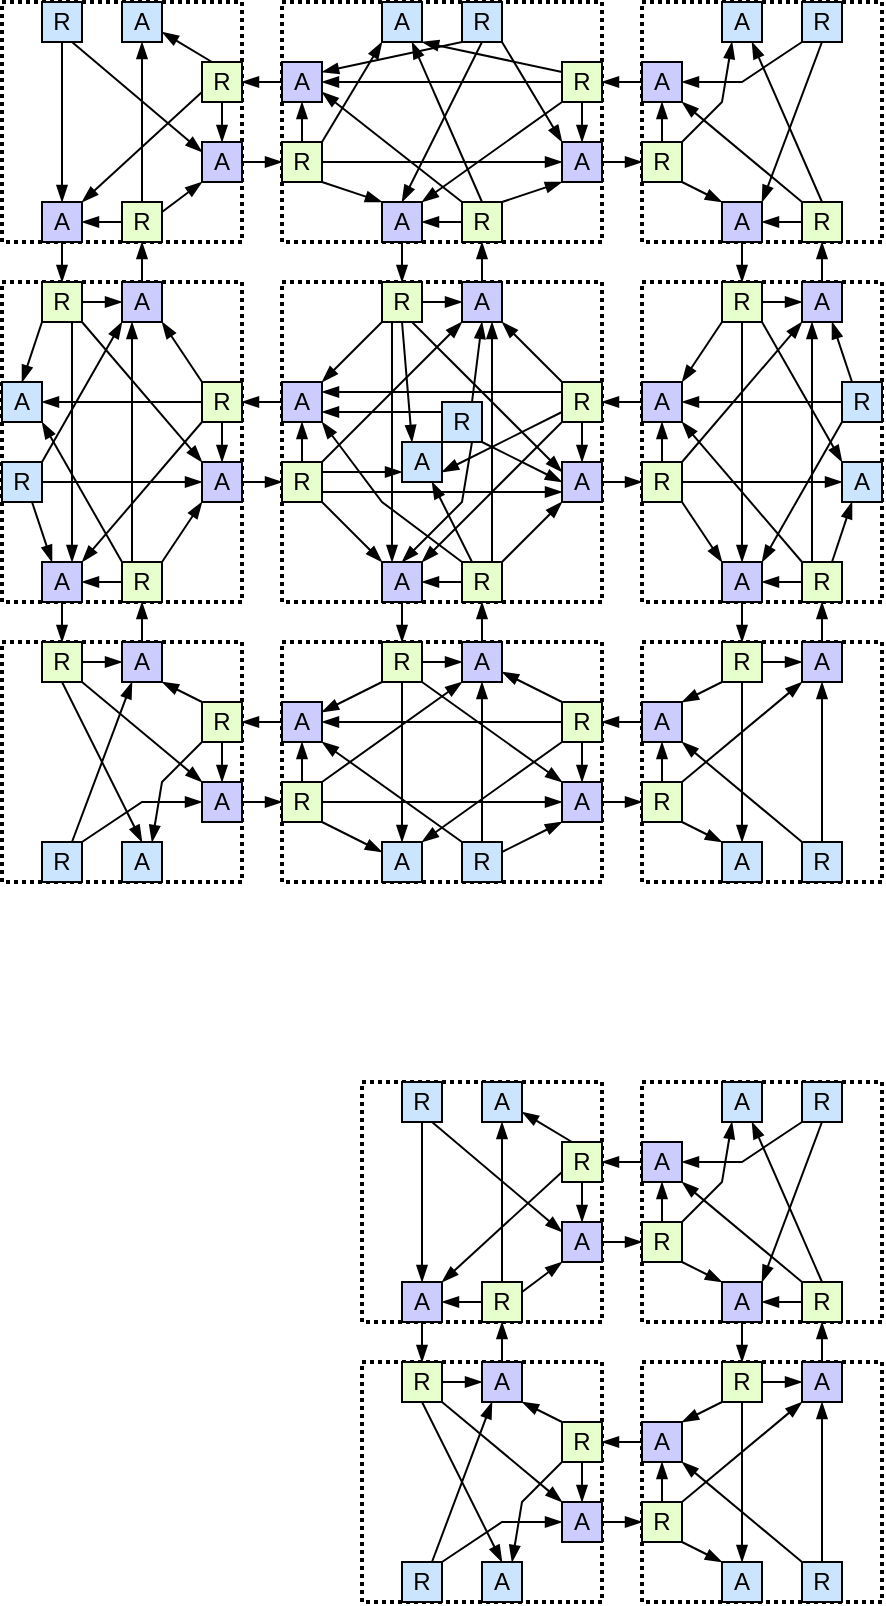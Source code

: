 <mxfile version="13.0.3" type="device"><diagram id="iKlZajvst5Pgxo760qGE" name="Page-1"><mxGraphModel dx="360" dy="191" grid="1" gridSize="10" guides="1" tooltips="1" connect="1" arrows="1" fold="1" page="1" pageScale="1" pageWidth="850" pageHeight="1100" math="0" shadow="0"><root><mxCell id="0"/><mxCell id="1" parent="0"/><mxCell id="Q_w3oql4dakwxbVbKrcu-170" style="edgeStyle=none;rounded=0;orthogonalLoop=1;jettySize=auto;html=1;exitX=0.25;exitY=1;exitDx=0;exitDy=0;entryX=0.5;entryY=0;entryDx=0;entryDy=0;endArrow=blockThin;endFill=1;" edge="1" parent="1" source="Q_w3oql4dakwxbVbKrcu-1" target="Q_w3oql4dakwxbVbKrcu-107"><mxGeometry relative="1" as="geometry"/></mxCell><mxCell id="Q_w3oql4dakwxbVbKrcu-1" value="" style="rounded=0;whiteSpace=wrap;html=1;strokeWidth=2;dashed=1;dashPattern=1 1;fillColor=none;" vertex="1" parent="1"><mxGeometry x="120" y="80" width="120" height="120" as="geometry"/></mxCell><mxCell id="Q_w3oql4dakwxbVbKrcu-2" value="" style="rounded=0;whiteSpace=wrap;html=1;strokeWidth=2;dashed=1;dashPattern=1 1;fillColor=none;" vertex="1" parent="1"><mxGeometry x="260" y="80" width="160" height="120" as="geometry"/></mxCell><mxCell id="Q_w3oql4dakwxbVbKrcu-3" value="" style="rounded=0;whiteSpace=wrap;html=1;strokeWidth=2;dashed=1;dashPattern=1 1;fillColor=none;" vertex="1" parent="1"><mxGeometry x="440" y="80" width="120" height="120" as="geometry"/></mxCell><mxCell id="Q_w3oql4dakwxbVbKrcu-285" style="edgeStyle=none;rounded=0;orthogonalLoop=1;jettySize=auto;html=1;exitX=0.25;exitY=1;exitDx=0;exitDy=0;entryX=0.5;entryY=0;entryDx=0;entryDy=0;endArrow=blockThin;endFill=1;" edge="1" parent="1" source="Q_w3oql4dakwxbVbKrcu-4" target="Q_w3oql4dakwxbVbKrcu-210"><mxGeometry relative="1" as="geometry"/></mxCell><mxCell id="Q_w3oql4dakwxbVbKrcu-4" value="" style="rounded=0;whiteSpace=wrap;html=1;strokeWidth=2;dashed=1;dashPattern=1 1;fillColor=none;" vertex="1" parent="1"><mxGeometry x="120" y="220" width="120" height="160" as="geometry"/></mxCell><mxCell id="Q_w3oql4dakwxbVbKrcu-5" value="" style="rounded=0;whiteSpace=wrap;html=1;strokeWidth=2;dashed=1;dashPattern=1 1;fillColor=none;" vertex="1" parent="1"><mxGeometry x="120" y="400" width="120" height="120" as="geometry"/></mxCell><mxCell id="Q_w3oql4dakwxbVbKrcu-6" value="" style="rounded=0;whiteSpace=wrap;html=1;strokeWidth=2;dashed=1;dashPattern=1 1;fillColor=none;" vertex="1" parent="1"><mxGeometry x="440" y="400" width="120" height="120" as="geometry"/></mxCell><mxCell id="Q_w3oql4dakwxbVbKrcu-175" style="edgeStyle=none;rounded=0;orthogonalLoop=1;jettySize=auto;html=1;exitX=0.75;exitY=0;exitDx=0;exitDy=0;entryX=0.5;entryY=1;entryDx=0;entryDy=0;endArrow=blockThin;endFill=1;" edge="1" parent="1" source="Q_w3oql4dakwxbVbKrcu-7" target="Q_w3oql4dakwxbVbKrcu-91"><mxGeometry relative="1" as="geometry"/></mxCell><mxCell id="Q_w3oql4dakwxbVbKrcu-7" value="" style="rounded=0;whiteSpace=wrap;html=1;strokeWidth=2;dashed=1;dashPattern=1 1;fillColor=none;" vertex="1" parent="1"><mxGeometry x="440" y="220" width="120" height="160" as="geometry"/></mxCell><mxCell id="Q_w3oql4dakwxbVbKrcu-8" value="" style="rounded=0;whiteSpace=wrap;html=1;strokeWidth=2;dashed=1;dashPattern=1 1;fillColor=none;" vertex="1" parent="1"><mxGeometry x="260" y="400" width="160" height="120" as="geometry"/></mxCell><mxCell id="Q_w3oql4dakwxbVbKrcu-9" value="" style="rounded=0;whiteSpace=wrap;html=1;strokeWidth=2;dashed=1;dashPattern=1 1;fillColor=none;" vertex="1" parent="1"><mxGeometry x="260" y="220" width="160" height="160" as="geometry"/></mxCell><mxCell id="Q_w3oql4dakwxbVbKrcu-19" style="edgeStyle=none;rounded=0;orthogonalLoop=1;jettySize=auto;html=1;exitX=0.25;exitY=0;exitDx=0;exitDy=0;entryX=1;entryY=0.75;entryDx=0;entryDy=0;endArrow=blockThin;endFill=1;" edge="1" parent="1" source="Q_w3oql4dakwxbVbKrcu-10" target="Q_w3oql4dakwxbVbKrcu-11"><mxGeometry relative="1" as="geometry"/></mxCell><mxCell id="Q_w3oql4dakwxbVbKrcu-20" style="edgeStyle=none;rounded=0;orthogonalLoop=1;jettySize=auto;html=1;exitX=0.5;exitY=1;exitDx=0;exitDy=0;entryX=0.5;entryY=0;entryDx=0;entryDy=0;endArrow=blockThin;endFill=1;" edge="1" parent="1" source="Q_w3oql4dakwxbVbKrcu-10" target="Q_w3oql4dakwxbVbKrcu-14"><mxGeometry relative="1" as="geometry"/></mxCell><mxCell id="Q_w3oql4dakwxbVbKrcu-23" style="edgeStyle=none;rounded=0;orthogonalLoop=1;jettySize=auto;html=1;exitX=0;exitY=0.75;exitDx=0;exitDy=0;entryX=1;entryY=0;entryDx=0;entryDy=0;endArrow=blockThin;endFill=1;" edge="1" parent="1" source="Q_w3oql4dakwxbVbKrcu-10" target="Q_w3oql4dakwxbVbKrcu-15"><mxGeometry relative="1" as="geometry"/></mxCell><mxCell id="Q_w3oql4dakwxbVbKrcu-10" value="R" style="whiteSpace=wrap;html=1;aspect=fixed;strokeWidth=1;gradientColor=none;fillColor=#E6FFCC;" vertex="1" parent="1"><mxGeometry x="220" y="110" width="20" height="20" as="geometry"/></mxCell><mxCell id="Q_w3oql4dakwxbVbKrcu-11" value="A" style="whiteSpace=wrap;html=1;aspect=fixed;strokeWidth=1;fillColor=#CCE5FF;" vertex="1" parent="1"><mxGeometry x="180" y="80" width="20" height="20" as="geometry"/></mxCell><mxCell id="Q_w3oql4dakwxbVbKrcu-24" style="edgeStyle=none;rounded=0;orthogonalLoop=1;jettySize=auto;html=1;exitX=0.75;exitY=1;exitDx=0;exitDy=0;entryX=0;entryY=0.25;entryDx=0;entryDy=0;endArrow=blockThin;endFill=1;" edge="1" parent="1" source="Q_w3oql4dakwxbVbKrcu-12" target="Q_w3oql4dakwxbVbKrcu-14"><mxGeometry relative="1" as="geometry"/></mxCell><mxCell id="Q_w3oql4dakwxbVbKrcu-25" style="edgeStyle=none;rounded=0;orthogonalLoop=1;jettySize=auto;html=1;exitX=0.5;exitY=1;exitDx=0;exitDy=0;entryX=0.5;entryY=0;entryDx=0;entryDy=0;endArrow=blockThin;endFill=1;" edge="1" parent="1" source="Q_w3oql4dakwxbVbKrcu-12" target="Q_w3oql4dakwxbVbKrcu-15"><mxGeometry relative="1" as="geometry"/></mxCell><mxCell id="Q_w3oql4dakwxbVbKrcu-12" value="R" style="whiteSpace=wrap;html=1;aspect=fixed;strokeWidth=1;gradientColor=none;fillColor=#CCE5FF;" vertex="1" parent="1"><mxGeometry x="140" y="80" width="20" height="20" as="geometry"/></mxCell><mxCell id="Q_w3oql4dakwxbVbKrcu-21" style="edgeStyle=none;rounded=0;orthogonalLoop=1;jettySize=auto;html=1;exitX=1;exitY=0.25;exitDx=0;exitDy=0;entryX=0;entryY=1;entryDx=0;entryDy=0;endArrow=blockThin;endFill=1;" edge="1" parent="1" source="Q_w3oql4dakwxbVbKrcu-13" target="Q_w3oql4dakwxbVbKrcu-14"><mxGeometry relative="1" as="geometry"/></mxCell><mxCell id="Q_w3oql4dakwxbVbKrcu-22" style="edgeStyle=none;rounded=0;orthogonalLoop=1;jettySize=auto;html=1;exitX=0;exitY=0.5;exitDx=0;exitDy=0;entryX=1;entryY=0.5;entryDx=0;entryDy=0;endArrow=blockThin;endFill=1;" edge="1" parent="1" source="Q_w3oql4dakwxbVbKrcu-13" target="Q_w3oql4dakwxbVbKrcu-15"><mxGeometry relative="1" as="geometry"/></mxCell><mxCell id="Q_w3oql4dakwxbVbKrcu-26" style="edgeStyle=none;rounded=0;orthogonalLoop=1;jettySize=auto;html=1;exitX=0.5;exitY=0;exitDx=0;exitDy=0;entryX=0.5;entryY=1;entryDx=0;entryDy=0;endArrow=blockThin;endFill=1;" edge="1" parent="1" source="Q_w3oql4dakwxbVbKrcu-13" target="Q_w3oql4dakwxbVbKrcu-11"><mxGeometry relative="1" as="geometry"/></mxCell><mxCell id="Q_w3oql4dakwxbVbKrcu-13" value="R" style="whiteSpace=wrap;html=1;aspect=fixed;strokeWidth=1;gradientColor=none;fillColor=#E6FFCC;" vertex="1" parent="1"><mxGeometry x="180" y="180" width="20" height="20" as="geometry"/></mxCell><mxCell id="Q_w3oql4dakwxbVbKrcu-44" style="edgeStyle=none;rounded=0;orthogonalLoop=1;jettySize=auto;html=1;entryX=0;entryY=0.5;entryDx=0;entryDy=0;endArrow=blockThin;endFill=1;" edge="1" parent="1" source="Q_w3oql4dakwxbVbKrcu-14" target="Q_w3oql4dakwxbVbKrcu-41"><mxGeometry relative="1" as="geometry"/></mxCell><mxCell id="Q_w3oql4dakwxbVbKrcu-14" value="A" style="whiteSpace=wrap;html=1;aspect=fixed;strokeWidth=1;fillColor=#CCCCFF;" vertex="1" parent="1"><mxGeometry x="220" y="150" width="20" height="20" as="geometry"/></mxCell><mxCell id="Q_w3oql4dakwxbVbKrcu-15" value="A" style="whiteSpace=wrap;html=1;aspect=fixed;strokeWidth=1;fillColor=#CCCCFF;" vertex="1" parent="1"><mxGeometry x="140" y="180" width="20" height="20" as="geometry"/></mxCell><mxCell id="Q_w3oql4dakwxbVbKrcu-28" style="edgeStyle=none;rounded=0;orthogonalLoop=1;jettySize=auto;html=1;exitX=0.5;exitY=1;exitDx=0;exitDy=0;entryX=0.5;entryY=0;entryDx=0;entryDy=0;endArrow=blockThin;endFill=1;" edge="1" parent="1" source="Q_w3oql4dakwxbVbKrcu-30" target="Q_w3oql4dakwxbVbKrcu-39"><mxGeometry relative="1" as="geometry"/></mxCell><mxCell id="Q_w3oql4dakwxbVbKrcu-53" style="edgeStyle=none;rounded=0;orthogonalLoop=1;jettySize=auto;html=1;exitX=0;exitY=0.25;exitDx=0;exitDy=0;entryX=1;entryY=1;entryDx=0;entryDy=0;endArrow=blockThin;endFill=1;" edge="1" parent="1" source="Q_w3oql4dakwxbVbKrcu-30" target="Q_w3oql4dakwxbVbKrcu-34"><mxGeometry relative="1" as="geometry"/></mxCell><mxCell id="Q_w3oql4dakwxbVbKrcu-54" style="edgeStyle=none;rounded=0;orthogonalLoop=1;jettySize=auto;html=1;exitX=0;exitY=0.5;exitDx=0;exitDy=0;entryX=1;entryY=0.5;entryDx=0;entryDy=0;endArrow=blockThin;endFill=1;" edge="1" parent="1" source="Q_w3oql4dakwxbVbKrcu-30" target="Q_w3oql4dakwxbVbKrcu-42"><mxGeometry relative="1" as="geometry"/></mxCell><mxCell id="Q_w3oql4dakwxbVbKrcu-55" style="edgeStyle=none;rounded=0;orthogonalLoop=1;jettySize=auto;html=1;exitX=0;exitY=1;exitDx=0;exitDy=0;entryX=1;entryY=0;entryDx=0;entryDy=0;endArrow=blockThin;endFill=1;" edge="1" parent="1" source="Q_w3oql4dakwxbVbKrcu-30" target="Q_w3oql4dakwxbVbKrcu-40"><mxGeometry relative="1" as="geometry"/></mxCell><mxCell id="Q_w3oql4dakwxbVbKrcu-30" value="R" style="whiteSpace=wrap;html=1;aspect=fixed;strokeWidth=1;gradientColor=none;fillColor=#E6FFCC;" vertex="1" parent="1"><mxGeometry x="400" y="110" width="20" height="20" as="geometry"/></mxCell><mxCell id="Q_w3oql4dakwxbVbKrcu-49" style="edgeStyle=none;rounded=0;orthogonalLoop=1;jettySize=auto;html=1;exitX=0;exitY=1;exitDx=0;exitDy=0;entryX=1;entryY=0.25;entryDx=0;entryDy=0;endArrow=blockThin;endFill=1;" edge="1" parent="1" source="Q_w3oql4dakwxbVbKrcu-31" target="Q_w3oql4dakwxbVbKrcu-42"><mxGeometry relative="1" as="geometry"/></mxCell><mxCell id="Q_w3oql4dakwxbVbKrcu-50" style="edgeStyle=none;rounded=0;orthogonalLoop=1;jettySize=auto;html=1;exitX=0.5;exitY=1;exitDx=0;exitDy=0;entryX=0.5;entryY=0;entryDx=0;entryDy=0;endArrow=blockThin;endFill=1;" edge="1" parent="1" source="Q_w3oql4dakwxbVbKrcu-31" target="Q_w3oql4dakwxbVbKrcu-40"><mxGeometry relative="1" as="geometry"/></mxCell><mxCell id="Q_w3oql4dakwxbVbKrcu-52" style="edgeStyle=none;rounded=0;orthogonalLoop=1;jettySize=auto;html=1;exitX=1;exitY=1;exitDx=0;exitDy=0;entryX=0;entryY=0;entryDx=0;entryDy=0;endArrow=blockThin;endFill=1;" edge="1" parent="1" source="Q_w3oql4dakwxbVbKrcu-31" target="Q_w3oql4dakwxbVbKrcu-39"><mxGeometry relative="1" as="geometry"/></mxCell><mxCell id="Q_w3oql4dakwxbVbKrcu-31" value="R" style="whiteSpace=wrap;html=1;aspect=fixed;strokeWidth=1;fillColor=#CCE5FF;" vertex="1" parent="1"><mxGeometry x="350" y="80" width="20" height="20" as="geometry"/></mxCell><mxCell id="Q_w3oql4dakwxbVbKrcu-34" value="A" style="whiteSpace=wrap;html=1;aspect=fixed;strokeWidth=1;gradientColor=none;fillColor=#CCE5FF;" vertex="1" parent="1"><mxGeometry x="310" y="80" width="20" height="20" as="geometry"/></mxCell><mxCell id="Q_w3oql4dakwxbVbKrcu-36" style="edgeStyle=none;rounded=0;orthogonalLoop=1;jettySize=auto;html=1;exitX=0;exitY=0.5;exitDx=0;exitDy=0;entryX=1;entryY=0.5;entryDx=0;entryDy=0;endArrow=blockThin;endFill=1;" edge="1" parent="1" source="Q_w3oql4dakwxbVbKrcu-38" target="Q_w3oql4dakwxbVbKrcu-40"><mxGeometry relative="1" as="geometry"/></mxCell><mxCell id="Q_w3oql4dakwxbVbKrcu-56" style="edgeStyle=none;rounded=0;orthogonalLoop=1;jettySize=auto;html=1;exitX=1;exitY=0;exitDx=0;exitDy=0;entryX=0;entryY=1;entryDx=0;entryDy=0;endArrow=blockThin;endFill=1;" edge="1" parent="1" source="Q_w3oql4dakwxbVbKrcu-38" target="Q_w3oql4dakwxbVbKrcu-39"><mxGeometry relative="1" as="geometry"/></mxCell><mxCell id="Q_w3oql4dakwxbVbKrcu-57" style="edgeStyle=none;rounded=0;orthogonalLoop=1;jettySize=auto;html=1;exitX=0.5;exitY=0;exitDx=0;exitDy=0;entryX=0.75;entryY=1;entryDx=0;entryDy=0;endArrow=blockThin;endFill=1;" edge="1" parent="1" source="Q_w3oql4dakwxbVbKrcu-38" target="Q_w3oql4dakwxbVbKrcu-34"><mxGeometry relative="1" as="geometry"/></mxCell><mxCell id="Q_w3oql4dakwxbVbKrcu-58" style="edgeStyle=none;rounded=0;orthogonalLoop=1;jettySize=auto;html=1;exitX=0;exitY=0;exitDx=0;exitDy=0;entryX=1;entryY=0.75;entryDx=0;entryDy=0;endArrow=blockThin;endFill=1;" edge="1" parent="1" source="Q_w3oql4dakwxbVbKrcu-38" target="Q_w3oql4dakwxbVbKrcu-42"><mxGeometry relative="1" as="geometry"/></mxCell><mxCell id="Q_w3oql4dakwxbVbKrcu-38" value="R" style="whiteSpace=wrap;html=1;aspect=fixed;strokeWidth=1;gradientColor=none;fillColor=#E6FFCC;" vertex="1" parent="1"><mxGeometry x="350" y="180" width="20" height="20" as="geometry"/></mxCell><mxCell id="Q_w3oql4dakwxbVbKrcu-96" style="edgeStyle=none;rounded=0;orthogonalLoop=1;jettySize=auto;html=1;exitX=1;exitY=0.5;exitDx=0;exitDy=0;entryX=0;entryY=0.5;entryDx=0;entryDy=0;endArrow=blockThin;endFill=1;" edge="1" parent="1" source="Q_w3oql4dakwxbVbKrcu-39" target="Q_w3oql4dakwxbVbKrcu-83"><mxGeometry relative="1" as="geometry"/></mxCell><mxCell id="Q_w3oql4dakwxbVbKrcu-39" value="A" style="whiteSpace=wrap;html=1;aspect=fixed;strokeWidth=1;fillColor=#CCCCFF;" vertex="1" parent="1"><mxGeometry x="400" y="150" width="20" height="20" as="geometry"/></mxCell><mxCell id="Q_w3oql4dakwxbVbKrcu-321" style="edgeStyle=none;rounded=0;orthogonalLoop=1;jettySize=auto;html=1;exitX=0.5;exitY=1;exitDx=0;exitDy=0;entryX=0.5;entryY=0;entryDx=0;entryDy=0;endArrow=blockThin;endFill=1;" edge="1" parent="1" source="Q_w3oql4dakwxbVbKrcu-40" target="Q_w3oql4dakwxbVbKrcu-293"><mxGeometry relative="1" as="geometry"/></mxCell><mxCell id="Q_w3oql4dakwxbVbKrcu-40" value="A" style="whiteSpace=wrap;html=1;aspect=fixed;strokeWidth=1;fillColor=#CCCCFF;" vertex="1" parent="1"><mxGeometry x="310" y="180" width="20" height="20" as="geometry"/></mxCell><mxCell id="Q_w3oql4dakwxbVbKrcu-45" style="edgeStyle=none;rounded=0;orthogonalLoop=1;jettySize=auto;html=1;exitX=1;exitY=0.5;exitDx=0;exitDy=0;entryX=0;entryY=0.5;entryDx=0;entryDy=0;endArrow=blockThin;endFill=1;" edge="1" parent="1" source="Q_w3oql4dakwxbVbKrcu-41" target="Q_w3oql4dakwxbVbKrcu-39"><mxGeometry relative="1" as="geometry"/></mxCell><mxCell id="Q_w3oql4dakwxbVbKrcu-46" style="edgeStyle=none;rounded=0;orthogonalLoop=1;jettySize=auto;html=1;exitX=1;exitY=0;exitDx=0;exitDy=0;entryX=0;entryY=1;entryDx=0;entryDy=0;endArrow=blockThin;endFill=1;" edge="1" parent="1" source="Q_w3oql4dakwxbVbKrcu-41" target="Q_w3oql4dakwxbVbKrcu-34"><mxGeometry relative="1" as="geometry"/></mxCell><mxCell id="Q_w3oql4dakwxbVbKrcu-47" style="edgeStyle=none;rounded=0;orthogonalLoop=1;jettySize=auto;html=1;exitX=0.5;exitY=0;exitDx=0;exitDy=0;entryX=0.5;entryY=1;entryDx=0;entryDy=0;endArrow=blockThin;endFill=1;" edge="1" parent="1" source="Q_w3oql4dakwxbVbKrcu-41" target="Q_w3oql4dakwxbVbKrcu-42"><mxGeometry relative="1" as="geometry"/></mxCell><mxCell id="Q_w3oql4dakwxbVbKrcu-48" style="edgeStyle=none;rounded=0;orthogonalLoop=1;jettySize=auto;html=1;exitX=1;exitY=1;exitDx=0;exitDy=0;entryX=0;entryY=0;entryDx=0;entryDy=0;endArrow=blockThin;endFill=1;" edge="1" parent="1" source="Q_w3oql4dakwxbVbKrcu-41" target="Q_w3oql4dakwxbVbKrcu-40"><mxGeometry relative="1" as="geometry"/></mxCell><mxCell id="Q_w3oql4dakwxbVbKrcu-41" value="R" style="whiteSpace=wrap;html=1;aspect=fixed;strokeWidth=1;gradientColor=none;fillColor=#E6FFCC;" vertex="1" parent="1"><mxGeometry x="260" y="150" width="20" height="20" as="geometry"/></mxCell><mxCell id="Q_w3oql4dakwxbVbKrcu-43" style="edgeStyle=none;rounded=0;orthogonalLoop=1;jettySize=auto;html=1;exitX=0;exitY=0.5;exitDx=0;exitDy=0;entryX=1;entryY=0.5;entryDx=0;entryDy=0;endArrow=blockThin;endFill=1;" edge="1" parent="1" source="Q_w3oql4dakwxbVbKrcu-42" target="Q_w3oql4dakwxbVbKrcu-10"><mxGeometry relative="1" as="geometry"/></mxCell><mxCell id="Q_w3oql4dakwxbVbKrcu-42" value="A" style="whiteSpace=wrap;html=1;aspect=fixed;strokeWidth=1;fillColor=#CCCCFF;" vertex="1" parent="1"><mxGeometry x="260" y="110" width="20" height="20" as="geometry"/></mxCell><mxCell id="Q_w3oql4dakwxbVbKrcu-97" style="edgeStyle=none;rounded=0;orthogonalLoop=1;jettySize=auto;html=1;exitX=1;exitY=1;exitDx=0;exitDy=0;entryX=0;entryY=0;entryDx=0;entryDy=0;endArrow=blockThin;endFill=1;" edge="1" parent="1" source="Q_w3oql4dakwxbVbKrcu-83" target="Q_w3oql4dakwxbVbKrcu-93"><mxGeometry relative="1" as="geometry"/></mxCell><mxCell id="Q_w3oql4dakwxbVbKrcu-98" style="edgeStyle=none;rounded=0;orthogonalLoop=1;jettySize=auto;html=1;exitX=1;exitY=0;exitDx=0;exitDy=0;entryX=0.25;entryY=1;entryDx=0;entryDy=0;endArrow=blockThin;endFill=1;" edge="1" parent="1" source="Q_w3oql4dakwxbVbKrcu-83" target="Q_w3oql4dakwxbVbKrcu-84"><mxGeometry relative="1" as="geometry"><Array as="points"><mxPoint x="480" y="130"/></Array></mxGeometry></mxCell><mxCell id="Q_w3oql4dakwxbVbKrcu-99" style="edgeStyle=none;rounded=0;orthogonalLoop=1;jettySize=auto;html=1;exitX=0.5;exitY=0;exitDx=0;exitDy=0;entryX=0.5;entryY=1;entryDx=0;entryDy=0;endArrow=blockThin;endFill=1;" edge="1" parent="1" source="Q_w3oql4dakwxbVbKrcu-83" target="Q_w3oql4dakwxbVbKrcu-92"><mxGeometry relative="1" as="geometry"/></mxCell><mxCell id="Q_w3oql4dakwxbVbKrcu-83" value="R" style="whiteSpace=wrap;html=1;aspect=fixed;strokeWidth=1;gradientColor=none;fillColor=#E6FFCC;" vertex="1" parent="1"><mxGeometry x="440" y="150" width="20" height="20" as="geometry"/></mxCell><mxCell id="Q_w3oql4dakwxbVbKrcu-84" value="A" style="whiteSpace=wrap;html=1;aspect=fixed;strokeWidth=1;fillColor=#CCE5FF;" vertex="1" parent="1"><mxGeometry x="480" y="80" width="20" height="20" as="geometry"/></mxCell><mxCell id="Q_w3oql4dakwxbVbKrcu-101" style="edgeStyle=none;rounded=0;orthogonalLoop=1;jettySize=auto;html=1;exitX=0;exitY=1;exitDx=0;exitDy=0;entryX=1;entryY=0.5;entryDx=0;entryDy=0;endArrow=blockThin;endFill=1;" edge="1" parent="1" source="Q_w3oql4dakwxbVbKrcu-87" target="Q_w3oql4dakwxbVbKrcu-92"><mxGeometry relative="1" as="geometry"><Array as="points"><mxPoint x="490" y="120"/></Array></mxGeometry></mxCell><mxCell id="Q_w3oql4dakwxbVbKrcu-102" style="edgeStyle=none;rounded=0;orthogonalLoop=1;jettySize=auto;html=1;exitX=0.5;exitY=1;exitDx=0;exitDy=0;entryX=1;entryY=0;entryDx=0;entryDy=0;endArrow=blockThin;endFill=1;" edge="1" parent="1" source="Q_w3oql4dakwxbVbKrcu-87" target="Q_w3oql4dakwxbVbKrcu-93"><mxGeometry relative="1" as="geometry"/></mxCell><mxCell id="Q_w3oql4dakwxbVbKrcu-87" value="R" style="whiteSpace=wrap;html=1;aspect=fixed;strokeWidth=1;gradientColor=none;fillColor=#CCE5FF;" vertex="1" parent="1"><mxGeometry x="520" y="80" width="20" height="20" as="geometry"/></mxCell><mxCell id="Q_w3oql4dakwxbVbKrcu-89" style="edgeStyle=none;rounded=0;orthogonalLoop=1;jettySize=auto;html=1;exitX=0;exitY=0.5;exitDx=0;exitDy=0;entryX=1;entryY=0.5;entryDx=0;entryDy=0;endArrow=blockThin;endFill=1;" edge="1" parent="1" source="Q_w3oql4dakwxbVbKrcu-91" target="Q_w3oql4dakwxbVbKrcu-93"><mxGeometry relative="1" as="geometry"/></mxCell><mxCell id="Q_w3oql4dakwxbVbKrcu-100" style="edgeStyle=none;rounded=0;orthogonalLoop=1;jettySize=auto;html=1;exitX=0.5;exitY=0;exitDx=0;exitDy=0;entryX=0.75;entryY=1;entryDx=0;entryDy=0;endArrow=blockThin;endFill=1;" edge="1" parent="1" source="Q_w3oql4dakwxbVbKrcu-91" target="Q_w3oql4dakwxbVbKrcu-84"><mxGeometry relative="1" as="geometry"/></mxCell><mxCell id="Q_w3oql4dakwxbVbKrcu-103" style="edgeStyle=none;rounded=0;orthogonalLoop=1;jettySize=auto;html=1;exitX=0;exitY=0;exitDx=0;exitDy=0;entryX=1;entryY=1;entryDx=0;entryDy=0;endArrow=blockThin;endFill=1;" edge="1" parent="1" source="Q_w3oql4dakwxbVbKrcu-91" target="Q_w3oql4dakwxbVbKrcu-92"><mxGeometry relative="1" as="geometry"/></mxCell><mxCell id="Q_w3oql4dakwxbVbKrcu-91" value="R" style="whiteSpace=wrap;html=1;aspect=fixed;strokeWidth=1;gradientColor=none;fillColor=#E6FFCC;" vertex="1" parent="1"><mxGeometry x="520" y="180" width="20" height="20" as="geometry"/></mxCell><mxCell id="Q_w3oql4dakwxbVbKrcu-94" style="edgeStyle=none;rounded=0;orthogonalLoop=1;jettySize=auto;html=1;entryX=1;entryY=0.5;entryDx=0;entryDy=0;endArrow=blockThin;endFill=1;" edge="1" parent="1" source="Q_w3oql4dakwxbVbKrcu-92" target="Q_w3oql4dakwxbVbKrcu-30"><mxGeometry relative="1" as="geometry"/></mxCell><mxCell id="Q_w3oql4dakwxbVbKrcu-92" value="A" style="whiteSpace=wrap;html=1;aspect=fixed;strokeWidth=1;fillColor=#CCCCFF;" vertex="1" parent="1"><mxGeometry x="440" y="110" width="20" height="20" as="geometry"/></mxCell><mxCell id="Q_w3oql4dakwxbVbKrcu-176" style="edgeStyle=none;rounded=0;orthogonalLoop=1;jettySize=auto;html=1;entryX=0.5;entryY=0;entryDx=0;entryDy=0;endArrow=blockThin;endFill=1;" edge="1" parent="1" source="Q_w3oql4dakwxbVbKrcu-93" target="Q_w3oql4dakwxbVbKrcu-159"><mxGeometry relative="1" as="geometry"/></mxCell><mxCell id="Q_w3oql4dakwxbVbKrcu-93" value="A" style="whiteSpace=wrap;html=1;aspect=fixed;strokeWidth=1;fillColor=#CCCCFF;" vertex="1" parent="1"><mxGeometry x="480" y="180" width="20" height="20" as="geometry"/></mxCell><mxCell id="Q_w3oql4dakwxbVbKrcu-126" style="edgeStyle=none;rounded=0;orthogonalLoop=1;jettySize=auto;html=1;exitX=1;exitY=0.5;exitDx=0;exitDy=0;entryX=0;entryY=0.5;entryDx=0;entryDy=0;endArrow=blockThin;endFill=1;" edge="1" parent="1" source="Q_w3oql4dakwxbVbKrcu-107" target="Q_w3oql4dakwxbVbKrcu-116"><mxGeometry relative="1" as="geometry"/></mxCell><mxCell id="Q_w3oql4dakwxbVbKrcu-128" style="edgeStyle=none;rounded=0;orthogonalLoop=1;jettySize=auto;html=1;exitX=0;exitY=1;exitDx=0;exitDy=0;entryX=0.5;entryY=0;entryDx=0;entryDy=0;endArrow=blockThin;endFill=1;" edge="1" parent="1" source="Q_w3oql4dakwxbVbKrcu-107" target="Q_w3oql4dakwxbVbKrcu-108"><mxGeometry relative="1" as="geometry"/></mxCell><mxCell id="Q_w3oql4dakwxbVbKrcu-130" style="edgeStyle=none;rounded=0;orthogonalLoop=1;jettySize=auto;html=1;exitX=0.75;exitY=1;exitDx=0;exitDy=0;entryX=0.75;entryY=0;entryDx=0;entryDy=0;endArrow=blockThin;endFill=1;" edge="1" parent="1" source="Q_w3oql4dakwxbVbKrcu-107" target="Q_w3oql4dakwxbVbKrcu-117"><mxGeometry relative="1" as="geometry"/></mxCell><mxCell id="Q_w3oql4dakwxbVbKrcu-131" style="edgeStyle=none;rounded=0;orthogonalLoop=1;jettySize=auto;html=1;exitX=1;exitY=1;exitDx=0;exitDy=0;entryX=0;entryY=0;entryDx=0;entryDy=0;endArrow=blockThin;endFill=1;" edge="1" parent="1" source="Q_w3oql4dakwxbVbKrcu-107" target="Q_w3oql4dakwxbVbKrcu-121"><mxGeometry relative="1" as="geometry"/></mxCell><mxCell id="Q_w3oql4dakwxbVbKrcu-107" value="R" style="whiteSpace=wrap;html=1;aspect=fixed;strokeWidth=1;gradientColor=none;fillColor=#E6FFCC;" vertex="1" parent="1"><mxGeometry x="140" y="220" width="20" height="20" as="geometry"/></mxCell><mxCell id="Q_w3oql4dakwxbVbKrcu-108" value="A" style="whiteSpace=wrap;html=1;aspect=fixed;strokeWidth=1;fillColor=#CCE5FF;" vertex="1" parent="1"><mxGeometry x="120" y="270" width="20" height="20" as="geometry"/></mxCell><mxCell id="Q_w3oql4dakwxbVbKrcu-124" style="edgeStyle=none;rounded=0;orthogonalLoop=1;jettySize=auto;html=1;exitX=1;exitY=0.5;exitDx=0;exitDy=0;entryX=0;entryY=0.5;entryDx=0;entryDy=0;endArrow=blockThin;endFill=1;" edge="1" parent="1" source="Q_w3oql4dakwxbVbKrcu-111" target="Q_w3oql4dakwxbVbKrcu-121"><mxGeometry relative="1" as="geometry"/></mxCell><mxCell id="Q_w3oql4dakwxbVbKrcu-138" style="edgeStyle=none;rounded=0;orthogonalLoop=1;jettySize=auto;html=1;exitX=1;exitY=0;exitDx=0;exitDy=0;entryX=0;entryY=1;entryDx=0;entryDy=0;endArrow=blockThin;endFill=1;" edge="1" parent="1" source="Q_w3oql4dakwxbVbKrcu-111" target="Q_w3oql4dakwxbVbKrcu-116"><mxGeometry relative="1" as="geometry"/></mxCell><mxCell id="Q_w3oql4dakwxbVbKrcu-140" style="edgeStyle=none;rounded=0;orthogonalLoop=1;jettySize=auto;html=1;exitX=0.75;exitY=1;exitDx=0;exitDy=0;entryX=0.25;entryY=0;entryDx=0;entryDy=0;endArrow=blockThin;endFill=1;" edge="1" parent="1" source="Q_w3oql4dakwxbVbKrcu-111" target="Q_w3oql4dakwxbVbKrcu-117"><mxGeometry relative="1" as="geometry"/></mxCell><mxCell id="Q_w3oql4dakwxbVbKrcu-111" value="R" style="whiteSpace=wrap;html=1;aspect=fixed;strokeWidth=1;gradientColor=none;fillColor=#CCE5FF;" vertex="1" parent="1"><mxGeometry x="120" y="310" width="20" height="20" as="geometry"/></mxCell><mxCell id="Q_w3oql4dakwxbVbKrcu-127" style="edgeStyle=none;rounded=0;orthogonalLoop=1;jettySize=auto;html=1;exitX=0;exitY=0.5;exitDx=0;exitDy=0;entryX=1;entryY=0.5;entryDx=0;entryDy=0;endArrow=blockThin;endFill=1;" edge="1" parent="1" source="Q_w3oql4dakwxbVbKrcu-115" target="Q_w3oql4dakwxbVbKrcu-117"><mxGeometry relative="1" as="geometry"/></mxCell><mxCell id="Q_w3oql4dakwxbVbKrcu-134" style="edgeStyle=none;rounded=0;orthogonalLoop=1;jettySize=auto;html=1;exitX=1;exitY=0;exitDx=0;exitDy=0;entryX=0;entryY=1;entryDx=0;entryDy=0;endArrow=blockThin;endFill=1;" edge="1" parent="1" source="Q_w3oql4dakwxbVbKrcu-115" target="Q_w3oql4dakwxbVbKrcu-121"><mxGeometry relative="1" as="geometry"/></mxCell><mxCell id="Q_w3oql4dakwxbVbKrcu-136" style="edgeStyle=none;rounded=0;orthogonalLoop=1;jettySize=auto;html=1;exitX=0.25;exitY=0;exitDx=0;exitDy=0;entryX=0.25;entryY=1;entryDx=0;entryDy=0;endArrow=blockThin;endFill=1;" edge="1" parent="1" source="Q_w3oql4dakwxbVbKrcu-115" target="Q_w3oql4dakwxbVbKrcu-116"><mxGeometry relative="1" as="geometry"/></mxCell><mxCell id="Q_w3oql4dakwxbVbKrcu-137" style="edgeStyle=none;rounded=0;orthogonalLoop=1;jettySize=auto;html=1;exitX=0;exitY=0;exitDx=0;exitDy=0;entryX=1;entryY=1;entryDx=0;entryDy=0;endArrow=blockThin;endFill=1;" edge="1" parent="1" source="Q_w3oql4dakwxbVbKrcu-115" target="Q_w3oql4dakwxbVbKrcu-108"><mxGeometry relative="1" as="geometry"/></mxCell><mxCell id="Q_w3oql4dakwxbVbKrcu-115" value="R" style="whiteSpace=wrap;html=1;aspect=fixed;strokeWidth=1;gradientColor=none;fillColor=#E6FFCC;" vertex="1" parent="1"><mxGeometry x="180" y="360" width="20" height="20" as="geometry"/></mxCell><mxCell id="Q_w3oql4dakwxbVbKrcu-171" style="edgeStyle=none;rounded=0;orthogonalLoop=1;jettySize=auto;html=1;exitX=0.5;exitY=0;exitDx=0;exitDy=0;entryX=0.5;entryY=1;entryDx=0;entryDy=0;endArrow=blockThin;endFill=1;" edge="1" parent="1" source="Q_w3oql4dakwxbVbKrcu-116" target="Q_w3oql4dakwxbVbKrcu-13"><mxGeometry relative="1" as="geometry"/></mxCell><mxCell id="Q_w3oql4dakwxbVbKrcu-116" value="A" style="whiteSpace=wrap;html=1;aspect=fixed;strokeWidth=1;fillColor=#CCCCFF;" vertex="1" parent="1"><mxGeometry x="180" y="220" width="20" height="20" as="geometry"/></mxCell><mxCell id="Q_w3oql4dakwxbVbKrcu-117" value="A" style="whiteSpace=wrap;html=1;aspect=fixed;strokeWidth=1;fillColor=#CCCCFF;" vertex="1" parent="1"><mxGeometry x="140" y="360" width="20" height="20" as="geometry"/></mxCell><mxCell id="Q_w3oql4dakwxbVbKrcu-123" style="edgeStyle=none;rounded=0;orthogonalLoop=1;jettySize=auto;html=1;exitX=0;exitY=0.5;exitDx=0;exitDy=0;entryX=1;entryY=0.5;entryDx=0;entryDy=0;endArrow=blockThin;endFill=1;" edge="1" parent="1" source="Q_w3oql4dakwxbVbKrcu-118" target="Q_w3oql4dakwxbVbKrcu-108"><mxGeometry relative="1" as="geometry"/></mxCell><mxCell id="Q_w3oql4dakwxbVbKrcu-125" style="edgeStyle=none;rounded=0;orthogonalLoop=1;jettySize=auto;html=1;exitX=0.5;exitY=1;exitDx=0;exitDy=0;entryX=0.5;entryY=0;entryDx=0;entryDy=0;endArrow=blockThin;endFill=1;" edge="1" parent="1" source="Q_w3oql4dakwxbVbKrcu-118" target="Q_w3oql4dakwxbVbKrcu-121"><mxGeometry relative="1" as="geometry"/></mxCell><mxCell id="Q_w3oql4dakwxbVbKrcu-132" style="edgeStyle=none;rounded=0;orthogonalLoop=1;jettySize=auto;html=1;exitX=0;exitY=0;exitDx=0;exitDy=0;entryX=1;entryY=1;entryDx=0;entryDy=0;endArrow=blockThin;endFill=1;" edge="1" parent="1" source="Q_w3oql4dakwxbVbKrcu-118" target="Q_w3oql4dakwxbVbKrcu-116"><mxGeometry relative="1" as="geometry"/></mxCell><mxCell id="Q_w3oql4dakwxbVbKrcu-133" style="edgeStyle=none;rounded=0;orthogonalLoop=1;jettySize=auto;html=1;exitX=0;exitY=1;exitDx=0;exitDy=0;entryX=1;entryY=0;entryDx=0;entryDy=0;endArrow=blockThin;endFill=1;" edge="1" parent="1" source="Q_w3oql4dakwxbVbKrcu-118" target="Q_w3oql4dakwxbVbKrcu-117"><mxGeometry relative="1" as="geometry"/></mxCell><mxCell id="Q_w3oql4dakwxbVbKrcu-118" value="R" style="whiteSpace=wrap;html=1;aspect=fixed;strokeWidth=1;gradientColor=none;fillColor=#E6FFCC;" vertex="1" parent="1"><mxGeometry x="220" y="270" width="20" height="20" as="geometry"/></mxCell><mxCell id="Q_w3oql4dakwxbVbKrcu-324" style="edgeStyle=none;rounded=0;orthogonalLoop=1;jettySize=auto;html=1;exitX=1;exitY=0.5;exitDx=0;exitDy=0;entryX=0;entryY=0.5;entryDx=0;entryDy=0;endArrow=blockThin;endFill=1;" edge="1" parent="1" source="Q_w3oql4dakwxbVbKrcu-121" target="Q_w3oql4dakwxbVbKrcu-238"><mxGeometry relative="1" as="geometry"/></mxCell><mxCell id="Q_w3oql4dakwxbVbKrcu-121" value="A" style="whiteSpace=wrap;html=1;aspect=fixed;strokeWidth=1;fillColor=#CCCCFF;" vertex="1" parent="1"><mxGeometry x="220" y="310" width="20" height="20" as="geometry"/></mxCell><mxCell id="Q_w3oql4dakwxbVbKrcu-189" style="edgeStyle=none;rounded=0;orthogonalLoop=1;jettySize=auto;html=1;exitX=0;exitY=1;exitDx=0;exitDy=0;entryX=1;entryY=0;entryDx=0;entryDy=0;endArrow=blockThin;endFill=1;" edge="1" parent="1" source="Q_w3oql4dakwxbVbKrcu-159" target="Q_w3oql4dakwxbVbKrcu-172"><mxGeometry relative="1" as="geometry"/></mxCell><mxCell id="Q_w3oql4dakwxbVbKrcu-190" style="edgeStyle=none;rounded=0;orthogonalLoop=1;jettySize=auto;html=1;exitX=0.5;exitY=1;exitDx=0;exitDy=0;entryX=0.5;entryY=0;entryDx=0;entryDy=0;endArrow=blockThin;endFill=1;" edge="1" parent="1" source="Q_w3oql4dakwxbVbKrcu-159" target="Q_w3oql4dakwxbVbKrcu-169"><mxGeometry relative="1" as="geometry"/></mxCell><mxCell id="Q_w3oql4dakwxbVbKrcu-191" style="edgeStyle=none;rounded=0;orthogonalLoop=1;jettySize=auto;html=1;exitX=1;exitY=0.5;exitDx=0;exitDy=0;entryX=0;entryY=0.5;entryDx=0;entryDy=0;endArrow=blockThin;endFill=1;" edge="1" parent="1" source="Q_w3oql4dakwxbVbKrcu-159" target="Q_w3oql4dakwxbVbKrcu-168"><mxGeometry relative="1" as="geometry"/></mxCell><mxCell id="Q_w3oql4dakwxbVbKrcu-192" style="edgeStyle=none;rounded=0;orthogonalLoop=1;jettySize=auto;html=1;exitX=1;exitY=1;exitDx=0;exitDy=0;entryX=0;entryY=0;entryDx=0;entryDy=0;endArrow=blockThin;endFill=1;" edge="1" parent="1" source="Q_w3oql4dakwxbVbKrcu-159" target="Q_w3oql4dakwxbVbKrcu-160"><mxGeometry relative="1" as="geometry"/></mxCell><mxCell id="Q_w3oql4dakwxbVbKrcu-159" value="R" style="whiteSpace=wrap;html=1;aspect=fixed;strokeWidth=1;gradientColor=none;fillColor=#E6FFCC;" vertex="1" parent="1"><mxGeometry x="480" y="220" width="20" height="20" as="geometry"/></mxCell><mxCell id="Q_w3oql4dakwxbVbKrcu-160" value="A" style="whiteSpace=wrap;html=1;aspect=fixed;strokeWidth=1;fillColor=#CCE5FF;" vertex="1" parent="1"><mxGeometry x="540" y="310" width="20" height="20" as="geometry"/></mxCell><mxCell id="Q_w3oql4dakwxbVbKrcu-177" style="edgeStyle=none;rounded=0;orthogonalLoop=1;jettySize=auto;html=1;exitX=0.25;exitY=0;exitDx=0;exitDy=0;entryX=0.75;entryY=1;entryDx=0;entryDy=0;endArrow=blockThin;endFill=1;" edge="1" parent="1" source="Q_w3oql4dakwxbVbKrcu-163" target="Q_w3oql4dakwxbVbKrcu-168"><mxGeometry relative="1" as="geometry"/></mxCell><mxCell id="Q_w3oql4dakwxbVbKrcu-179" style="edgeStyle=none;rounded=0;orthogonalLoop=1;jettySize=auto;html=1;entryX=1;entryY=0.5;entryDx=0;entryDy=0;endArrow=blockThin;endFill=1;" edge="1" parent="1" source="Q_w3oql4dakwxbVbKrcu-163" target="Q_w3oql4dakwxbVbKrcu-172"><mxGeometry relative="1" as="geometry"/></mxCell><mxCell id="Q_w3oql4dakwxbVbKrcu-181" style="edgeStyle=none;rounded=0;orthogonalLoop=1;jettySize=auto;html=1;exitX=0;exitY=1;exitDx=0;exitDy=0;entryX=1;entryY=0;entryDx=0;entryDy=0;endArrow=blockThin;endFill=1;" edge="1" parent="1" source="Q_w3oql4dakwxbVbKrcu-163" target="Q_w3oql4dakwxbVbKrcu-169"><mxGeometry relative="1" as="geometry"/></mxCell><mxCell id="Q_w3oql4dakwxbVbKrcu-163" value="R" style="whiteSpace=wrap;html=1;aspect=fixed;strokeWidth=1;gradientColor=none;fillColor=#CCE5FF;" vertex="1" parent="1"><mxGeometry x="540" y="270" width="20" height="20" as="geometry"/></mxCell><mxCell id="Q_w3oql4dakwxbVbKrcu-180" style="edgeStyle=none;rounded=0;orthogonalLoop=1;jettySize=auto;html=1;entryX=0;entryY=0.5;entryDx=0;entryDy=0;endArrow=blockThin;endFill=1;" edge="1" parent="1" source="Q_w3oql4dakwxbVbKrcu-167" target="Q_w3oql4dakwxbVbKrcu-160"><mxGeometry relative="1" as="geometry"/></mxCell><mxCell id="Q_w3oql4dakwxbVbKrcu-186" style="edgeStyle=none;rounded=0;orthogonalLoop=1;jettySize=auto;html=1;exitX=1;exitY=1;exitDx=0;exitDy=0;entryX=0;entryY=0;entryDx=0;entryDy=0;endArrow=blockThin;endFill=1;" edge="1" parent="1" source="Q_w3oql4dakwxbVbKrcu-167" target="Q_w3oql4dakwxbVbKrcu-169"><mxGeometry relative="1" as="geometry"/></mxCell><mxCell id="Q_w3oql4dakwxbVbKrcu-187" style="edgeStyle=none;rounded=0;orthogonalLoop=1;jettySize=auto;html=1;exitX=1;exitY=0;exitDx=0;exitDy=0;entryX=0;entryY=1;entryDx=0;entryDy=0;endArrow=blockThin;endFill=1;" edge="1" parent="1" source="Q_w3oql4dakwxbVbKrcu-167" target="Q_w3oql4dakwxbVbKrcu-168"><mxGeometry relative="1" as="geometry"/></mxCell><mxCell id="Q_w3oql4dakwxbVbKrcu-188" style="edgeStyle=none;rounded=0;orthogonalLoop=1;jettySize=auto;html=1;exitX=0.5;exitY=0;exitDx=0;exitDy=0;entryX=0.5;entryY=1;entryDx=0;entryDy=0;endArrow=blockThin;endFill=1;" edge="1" parent="1" source="Q_w3oql4dakwxbVbKrcu-167" target="Q_w3oql4dakwxbVbKrcu-172"><mxGeometry relative="1" as="geometry"/></mxCell><mxCell id="Q_w3oql4dakwxbVbKrcu-167" value="R" style="whiteSpace=wrap;html=1;aspect=fixed;strokeWidth=1;gradientColor=none;fillColor=#E6FFCC;" vertex="1" parent="1"><mxGeometry x="440" y="310" width="20" height="20" as="geometry"/></mxCell><mxCell id="Q_w3oql4dakwxbVbKrcu-168" value="A" style="whiteSpace=wrap;html=1;aspect=fixed;strokeWidth=1;fillColor=#CCCCFF;" vertex="1" parent="1"><mxGeometry x="520" y="220" width="20" height="20" as="geometry"/></mxCell><mxCell id="Q_w3oql4dakwxbVbKrcu-289" style="edgeStyle=none;rounded=0;orthogonalLoop=1;jettySize=auto;html=1;exitX=0.5;exitY=1;exitDx=0;exitDy=0;entryX=0.5;entryY=0;entryDx=0;entryDy=0;endArrow=blockThin;endFill=1;" edge="1" parent="1" source="Q_w3oql4dakwxbVbKrcu-169" target="Q_w3oql4dakwxbVbKrcu-204"><mxGeometry relative="1" as="geometry"/></mxCell><mxCell id="Q_w3oql4dakwxbVbKrcu-169" value="A" style="whiteSpace=wrap;html=1;aspect=fixed;strokeWidth=1;fillColor=#CCCCFF;" vertex="1" parent="1"><mxGeometry x="480" y="360" width="20" height="20" as="geometry"/></mxCell><mxCell id="Q_w3oql4dakwxbVbKrcu-325" style="edgeStyle=none;rounded=0;orthogonalLoop=1;jettySize=auto;html=1;exitX=0;exitY=0.5;exitDx=0;exitDy=0;entryX=1;entryY=0.5;entryDx=0;entryDy=0;endArrow=blockThin;endFill=1;" edge="1" parent="1" source="Q_w3oql4dakwxbVbKrcu-172" target="Q_w3oql4dakwxbVbKrcu-295"><mxGeometry relative="1" as="geometry"/></mxCell><mxCell id="Q_w3oql4dakwxbVbKrcu-172" value="A" style="whiteSpace=wrap;html=1;aspect=fixed;strokeWidth=1;fillColor=#CCCCFF;" vertex="1" parent="1"><mxGeometry x="440" y="270" width="20" height="20" as="geometry"/></mxCell><mxCell id="Q_w3oql4dakwxbVbKrcu-178" style="edgeStyle=none;rounded=0;orthogonalLoop=1;jettySize=auto;html=1;exitX=0.25;exitY=0;exitDx=0;exitDy=0;entryX=0.25;entryY=1;entryDx=0;entryDy=0;endArrow=blockThin;endFill=1;" edge="1" parent="1" source="Q_w3oql4dakwxbVbKrcu-174" target="Q_w3oql4dakwxbVbKrcu-168"><mxGeometry relative="1" as="geometry"/></mxCell><mxCell id="Q_w3oql4dakwxbVbKrcu-183" style="edgeStyle=none;rounded=0;orthogonalLoop=1;jettySize=auto;html=1;exitX=0.75;exitY=0;exitDx=0;exitDy=0;entryX=0.25;entryY=1;entryDx=0;entryDy=0;endArrow=blockThin;endFill=1;" edge="1" parent="1" source="Q_w3oql4dakwxbVbKrcu-174" target="Q_w3oql4dakwxbVbKrcu-160"><mxGeometry relative="1" as="geometry"/></mxCell><mxCell id="Q_w3oql4dakwxbVbKrcu-184" style="edgeStyle=none;rounded=0;orthogonalLoop=1;jettySize=auto;html=1;exitX=0;exitY=0.5;exitDx=0;exitDy=0;entryX=1;entryY=0.5;entryDx=0;entryDy=0;endArrow=blockThin;endFill=1;" edge="1" parent="1" source="Q_w3oql4dakwxbVbKrcu-174" target="Q_w3oql4dakwxbVbKrcu-169"><mxGeometry relative="1" as="geometry"/></mxCell><mxCell id="Q_w3oql4dakwxbVbKrcu-185" style="edgeStyle=none;rounded=0;orthogonalLoop=1;jettySize=auto;html=1;exitX=0;exitY=0;exitDx=0;exitDy=0;entryX=1;entryY=1;entryDx=0;entryDy=0;endArrow=blockThin;endFill=1;" edge="1" parent="1" source="Q_w3oql4dakwxbVbKrcu-174" target="Q_w3oql4dakwxbVbKrcu-172"><mxGeometry relative="1" as="geometry"/></mxCell><mxCell id="Q_w3oql4dakwxbVbKrcu-174" value="R" style="whiteSpace=wrap;html=1;aspect=fixed;strokeWidth=1;gradientColor=none;fillColor=#E6FFCC;" vertex="1" parent="1"><mxGeometry x="520" y="360" width="20" height="20" as="geometry"/></mxCell><mxCell id="Q_w3oql4dakwxbVbKrcu-254" style="edgeStyle=none;rounded=0;orthogonalLoop=1;jettySize=auto;html=1;exitX=0.5;exitY=0;exitDx=0;exitDy=0;entryX=0.5;entryY=1;entryDx=0;entryDy=0;endArrow=blockThin;endFill=1;" edge="1" parent="1" source="Q_w3oql4dakwxbVbKrcu-196" target="Q_w3oql4dakwxbVbKrcu-205"><mxGeometry relative="1" as="geometry"/></mxCell><mxCell id="Q_w3oql4dakwxbVbKrcu-255" style="edgeStyle=none;rounded=0;orthogonalLoop=1;jettySize=auto;html=1;exitX=1;exitY=1;exitDx=0;exitDy=0;entryX=0;entryY=0;entryDx=0;entryDy=0;endArrow=blockThin;endFill=1;" edge="1" parent="1" source="Q_w3oql4dakwxbVbKrcu-196" target="Q_w3oql4dakwxbVbKrcu-197"><mxGeometry relative="1" as="geometry"/></mxCell><mxCell id="Q_w3oql4dakwxbVbKrcu-256" style="edgeStyle=none;rounded=0;orthogonalLoop=1;jettySize=auto;html=1;exitX=1;exitY=0;exitDx=0;exitDy=0;entryX=0;entryY=1;entryDx=0;entryDy=0;endArrow=blockThin;endFill=1;" edge="1" parent="1" source="Q_w3oql4dakwxbVbKrcu-196" target="Q_w3oql4dakwxbVbKrcu-206"><mxGeometry relative="1" as="geometry"/></mxCell><mxCell id="Q_w3oql4dakwxbVbKrcu-196" value="R" style="whiteSpace=wrap;html=1;aspect=fixed;strokeWidth=1;gradientColor=none;fillColor=#E6FFCC;" vertex="1" parent="1"><mxGeometry x="440" y="470" width="20" height="20" as="geometry"/></mxCell><mxCell id="Q_w3oql4dakwxbVbKrcu-197" value="A" style="whiteSpace=wrap;html=1;aspect=fixed;strokeWidth=1;fillColor=#CCE5FF;" vertex="1" parent="1"><mxGeometry x="480" y="500" width="20" height="20" as="geometry"/></mxCell><mxCell id="Q_w3oql4dakwxbVbKrcu-249" style="edgeStyle=none;rounded=0;orthogonalLoop=1;jettySize=auto;html=1;exitX=0.5;exitY=0;exitDx=0;exitDy=0;entryX=0.5;entryY=1;entryDx=0;entryDy=0;endArrow=blockThin;endFill=1;" edge="1" parent="1" source="Q_w3oql4dakwxbVbKrcu-200" target="Q_w3oql4dakwxbVbKrcu-206"><mxGeometry relative="1" as="geometry"/></mxCell><mxCell id="Q_w3oql4dakwxbVbKrcu-252" style="edgeStyle=none;rounded=0;orthogonalLoop=1;jettySize=auto;html=1;exitX=0;exitY=0;exitDx=0;exitDy=0;entryX=1;entryY=1;entryDx=0;entryDy=0;endArrow=blockThin;endFill=1;" edge="1" parent="1" source="Q_w3oql4dakwxbVbKrcu-200" target="Q_w3oql4dakwxbVbKrcu-205"><mxGeometry relative="1" as="geometry"/></mxCell><mxCell id="Q_w3oql4dakwxbVbKrcu-200" value="R" style="whiteSpace=wrap;html=1;aspect=fixed;strokeWidth=1;gradientColor=none;fillColor=#CCE5FF;" vertex="1" parent="1"><mxGeometry x="520" y="500" width="20" height="20" as="geometry"/></mxCell><mxCell id="Q_w3oql4dakwxbVbKrcu-250" style="edgeStyle=none;rounded=0;orthogonalLoop=1;jettySize=auto;html=1;exitX=1;exitY=0.5;exitDx=0;exitDy=0;entryX=0;entryY=0.5;entryDx=0;entryDy=0;endArrow=blockThin;endFill=1;" edge="1" parent="1" source="Q_w3oql4dakwxbVbKrcu-204" target="Q_w3oql4dakwxbVbKrcu-206"><mxGeometry relative="1" as="geometry"/></mxCell><mxCell id="Q_w3oql4dakwxbVbKrcu-251" style="edgeStyle=none;rounded=0;orthogonalLoop=1;jettySize=auto;html=1;exitX=0.5;exitY=1;exitDx=0;exitDy=0;entryX=0.5;entryY=0;entryDx=0;entryDy=0;endArrow=blockThin;endFill=1;" edge="1" parent="1" source="Q_w3oql4dakwxbVbKrcu-204" target="Q_w3oql4dakwxbVbKrcu-197"><mxGeometry relative="1" as="geometry"/></mxCell><mxCell id="Q_w3oql4dakwxbVbKrcu-253" style="edgeStyle=none;rounded=0;orthogonalLoop=1;jettySize=auto;html=1;exitX=0;exitY=1;exitDx=0;exitDy=0;entryX=1;entryY=0;entryDx=0;entryDy=0;endArrow=blockThin;endFill=1;" edge="1" parent="1" source="Q_w3oql4dakwxbVbKrcu-204" target="Q_w3oql4dakwxbVbKrcu-205"><mxGeometry relative="1" as="geometry"/></mxCell><mxCell id="Q_w3oql4dakwxbVbKrcu-204" value="R" style="whiteSpace=wrap;html=1;aspect=fixed;strokeWidth=1;gradientColor=none;fillColor=#E6FFCC;" vertex="1" parent="1"><mxGeometry x="480" y="400" width="20" height="20" as="geometry"/></mxCell><mxCell id="Q_w3oql4dakwxbVbKrcu-291" style="edgeStyle=none;rounded=0;orthogonalLoop=1;jettySize=auto;html=1;exitX=0;exitY=0.5;exitDx=0;exitDy=0;entryX=1;entryY=0.5;entryDx=0;entryDy=0;endArrow=blockThin;endFill=1;" edge="1" parent="1" source="Q_w3oql4dakwxbVbKrcu-205" target="Q_w3oql4dakwxbVbKrcu-257"><mxGeometry relative="1" as="geometry"/></mxCell><mxCell id="Q_w3oql4dakwxbVbKrcu-205" value="A" style="whiteSpace=wrap;html=1;aspect=fixed;strokeWidth=1;fillColor=#CCCCFF;" vertex="1" parent="1"><mxGeometry x="440" y="430" width="20" height="20" as="geometry"/></mxCell><mxCell id="Q_w3oql4dakwxbVbKrcu-290" style="edgeStyle=none;rounded=0;orthogonalLoop=1;jettySize=auto;html=1;exitX=0.5;exitY=0;exitDx=0;exitDy=0;entryX=0.5;entryY=1;entryDx=0;entryDy=0;endArrow=blockThin;endFill=1;" edge="1" parent="1" source="Q_w3oql4dakwxbVbKrcu-206" target="Q_w3oql4dakwxbVbKrcu-174"><mxGeometry relative="1" as="geometry"/></mxCell><mxCell id="Q_w3oql4dakwxbVbKrcu-206" value="A" style="whiteSpace=wrap;html=1;aspect=fixed;strokeWidth=1;fillColor=#CCCCFF;" vertex="1" parent="1"><mxGeometry x="520" y="400" width="20" height="20" as="geometry"/></mxCell><mxCell id="Q_w3oql4dakwxbVbKrcu-276" style="edgeStyle=none;rounded=0;orthogonalLoop=1;jettySize=auto;html=1;exitX=1;exitY=0.5;exitDx=0;exitDy=0;entryX=0;entryY=0.5;entryDx=0;entryDy=0;endArrow=blockThin;endFill=1;" edge="1" parent="1" source="Q_w3oql4dakwxbVbKrcu-210" target="Q_w3oql4dakwxbVbKrcu-219"><mxGeometry relative="1" as="geometry"/></mxCell><mxCell id="Q_w3oql4dakwxbVbKrcu-277" style="edgeStyle=none;rounded=0;orthogonalLoop=1;jettySize=auto;html=1;exitX=1;exitY=1;exitDx=0;exitDy=0;entryX=0;entryY=0;entryDx=0;entryDy=0;endArrow=blockThin;endFill=1;" edge="1" parent="1" source="Q_w3oql4dakwxbVbKrcu-210" target="Q_w3oql4dakwxbVbKrcu-220"><mxGeometry relative="1" as="geometry"/></mxCell><mxCell id="Q_w3oql4dakwxbVbKrcu-278" style="edgeStyle=none;rounded=0;orthogonalLoop=1;jettySize=auto;html=1;exitX=0.5;exitY=1;exitDx=0;exitDy=0;entryX=0.5;entryY=0;entryDx=0;entryDy=0;endArrow=blockThin;endFill=1;" edge="1" parent="1" source="Q_w3oql4dakwxbVbKrcu-210" target="Q_w3oql4dakwxbVbKrcu-211"><mxGeometry relative="1" as="geometry"/></mxCell><mxCell id="Q_w3oql4dakwxbVbKrcu-210" value="R" style="whiteSpace=wrap;html=1;aspect=fixed;strokeWidth=1;gradientColor=none;fillColor=#E6FFCC;" vertex="1" parent="1"><mxGeometry x="140" y="400" width="20" height="20" as="geometry"/></mxCell><mxCell id="Q_w3oql4dakwxbVbKrcu-211" value="A" style="whiteSpace=wrap;html=1;aspect=fixed;strokeWidth=1;fillColor=#CCE5FF;" vertex="1" parent="1"><mxGeometry x="180" y="500" width="20" height="20" as="geometry"/></mxCell><mxCell id="Q_w3oql4dakwxbVbKrcu-279" style="edgeStyle=none;rounded=0;orthogonalLoop=1;jettySize=auto;html=1;exitX=0.75;exitY=0;exitDx=0;exitDy=0;entryX=0.25;entryY=1;entryDx=0;entryDy=0;endArrow=blockThin;endFill=1;" edge="1" parent="1" source="Q_w3oql4dakwxbVbKrcu-214" target="Q_w3oql4dakwxbVbKrcu-219"><mxGeometry relative="1" as="geometry"/></mxCell><mxCell id="Q_w3oql4dakwxbVbKrcu-288" style="edgeStyle=none;rounded=0;orthogonalLoop=1;jettySize=auto;html=1;exitX=1;exitY=0;exitDx=0;exitDy=0;entryX=0;entryY=0.5;entryDx=0;entryDy=0;endArrow=blockThin;endFill=1;" edge="1" parent="1" source="Q_w3oql4dakwxbVbKrcu-214" target="Q_w3oql4dakwxbVbKrcu-220"><mxGeometry relative="1" as="geometry"><Array as="points"><mxPoint x="190" y="480"/></Array></mxGeometry></mxCell><mxCell id="Q_w3oql4dakwxbVbKrcu-214" value="R" style="whiteSpace=wrap;html=1;aspect=fixed;strokeWidth=1;gradientColor=none;fillColor=#CCE5FF;" vertex="1" parent="1"><mxGeometry x="140" y="500" width="20" height="20" as="geometry"/></mxCell><mxCell id="Q_w3oql4dakwxbVbKrcu-281" style="edgeStyle=none;rounded=0;orthogonalLoop=1;jettySize=auto;html=1;exitX=0;exitY=0;exitDx=0;exitDy=0;entryX=1;entryY=1;entryDx=0;entryDy=0;endArrow=blockThin;endFill=1;" edge="1" parent="1" source="Q_w3oql4dakwxbVbKrcu-218" target="Q_w3oql4dakwxbVbKrcu-219"><mxGeometry relative="1" as="geometry"/></mxCell><mxCell id="Q_w3oql4dakwxbVbKrcu-282" style="edgeStyle=none;rounded=0;orthogonalLoop=1;jettySize=auto;html=1;exitX=0.5;exitY=1;exitDx=0;exitDy=0;entryX=0.5;entryY=0;entryDx=0;entryDy=0;endArrow=blockThin;endFill=1;" edge="1" parent="1" source="Q_w3oql4dakwxbVbKrcu-218" target="Q_w3oql4dakwxbVbKrcu-220"><mxGeometry relative="1" as="geometry"/></mxCell><mxCell id="Q_w3oql4dakwxbVbKrcu-287" style="edgeStyle=none;rounded=0;orthogonalLoop=1;jettySize=auto;html=1;exitX=0;exitY=1;exitDx=0;exitDy=0;entryX=0.75;entryY=0;entryDx=0;entryDy=0;endArrow=blockThin;endFill=1;" edge="1" parent="1" source="Q_w3oql4dakwxbVbKrcu-218" target="Q_w3oql4dakwxbVbKrcu-211"><mxGeometry relative="1" as="geometry"><Array as="points"><mxPoint x="200" y="470"/></Array></mxGeometry></mxCell><mxCell id="Q_w3oql4dakwxbVbKrcu-218" value="R" style="whiteSpace=wrap;html=1;aspect=fixed;strokeWidth=1;gradientColor=none;fillColor=#E6FFCC;" vertex="1" parent="1"><mxGeometry x="220" y="430" width="20" height="20" as="geometry"/></mxCell><mxCell id="Q_w3oql4dakwxbVbKrcu-286" style="edgeStyle=none;rounded=0;orthogonalLoop=1;jettySize=auto;html=1;exitX=0.5;exitY=0;exitDx=0;exitDy=0;entryX=0.5;entryY=1;entryDx=0;entryDy=0;endArrow=blockThin;endFill=1;" edge="1" parent="1" source="Q_w3oql4dakwxbVbKrcu-219" target="Q_w3oql4dakwxbVbKrcu-115"><mxGeometry relative="1" as="geometry"/></mxCell><mxCell id="Q_w3oql4dakwxbVbKrcu-219" value="A" style="whiteSpace=wrap;html=1;aspect=fixed;strokeWidth=1;fillColor=#CCCCFF;" vertex="1" parent="1"><mxGeometry x="180" y="400" width="20" height="20" as="geometry"/></mxCell><mxCell id="Q_w3oql4dakwxbVbKrcu-283" style="edgeStyle=none;rounded=0;orthogonalLoop=1;jettySize=auto;html=1;exitX=1;exitY=0.5;exitDx=0;exitDy=0;entryX=0;entryY=0.5;entryDx=0;entryDy=0;endArrow=blockThin;endFill=1;" edge="1" parent="1" source="Q_w3oql4dakwxbVbKrcu-220" target="Q_w3oql4dakwxbVbKrcu-224"><mxGeometry relative="1" as="geometry"/></mxCell><mxCell id="Q_w3oql4dakwxbVbKrcu-220" value="A" style="whiteSpace=wrap;html=1;aspect=fixed;strokeWidth=1;fillColor=#CCCCFF;" vertex="1" parent="1"><mxGeometry x="220" y="470" width="20" height="20" as="geometry"/></mxCell><mxCell id="Q_w3oql4dakwxbVbKrcu-267" style="edgeStyle=none;rounded=0;orthogonalLoop=1;jettySize=auto;html=1;exitX=0.5;exitY=0;exitDx=0;exitDy=0;entryX=0.5;entryY=1;entryDx=0;entryDy=0;endArrow=blockThin;endFill=1;" edge="1" parent="1" source="Q_w3oql4dakwxbVbKrcu-224" target="Q_w3oql4dakwxbVbKrcu-233"><mxGeometry relative="1" as="geometry"/></mxCell><mxCell id="Q_w3oql4dakwxbVbKrcu-268" style="edgeStyle=none;rounded=0;orthogonalLoop=1;jettySize=auto;html=1;exitX=1;exitY=0.5;exitDx=0;exitDy=0;entryX=0;entryY=0.5;entryDx=0;entryDy=0;endArrow=blockThin;endFill=1;" edge="1" parent="1" source="Q_w3oql4dakwxbVbKrcu-224" target="Q_w3oql4dakwxbVbKrcu-258"><mxGeometry relative="1" as="geometry"/></mxCell><mxCell id="Q_w3oql4dakwxbVbKrcu-269" style="edgeStyle=none;rounded=0;orthogonalLoop=1;jettySize=auto;html=1;exitX=1;exitY=1;exitDx=0;exitDy=0;entryX=0;entryY=0.25;entryDx=0;entryDy=0;endArrow=blockThin;endFill=1;" edge="1" parent="1" source="Q_w3oql4dakwxbVbKrcu-224" target="Q_w3oql4dakwxbVbKrcu-225"><mxGeometry relative="1" as="geometry"/></mxCell><mxCell id="Q_w3oql4dakwxbVbKrcu-270" style="edgeStyle=none;rounded=0;orthogonalLoop=1;jettySize=auto;html=1;exitX=1;exitY=0;exitDx=0;exitDy=0;entryX=0;entryY=1;entryDx=0;entryDy=0;endArrow=blockThin;endFill=1;" edge="1" parent="1" source="Q_w3oql4dakwxbVbKrcu-224" target="Q_w3oql4dakwxbVbKrcu-234"><mxGeometry relative="1" as="geometry"/></mxCell><mxCell id="Q_w3oql4dakwxbVbKrcu-224" value="R" style="whiteSpace=wrap;html=1;aspect=fixed;strokeWidth=1;gradientColor=none;fillColor=#E6FFCC;" vertex="1" parent="1"><mxGeometry x="260" y="470" width="20" height="20" as="geometry"/></mxCell><mxCell id="Q_w3oql4dakwxbVbKrcu-225" value="A" style="whiteSpace=wrap;html=1;aspect=fixed;strokeWidth=1;fillColor=#CCE5FF;" vertex="1" parent="1"><mxGeometry x="310" y="500" width="20" height="20" as="geometry"/></mxCell><mxCell id="Q_w3oql4dakwxbVbKrcu-260" style="edgeStyle=none;rounded=0;orthogonalLoop=1;jettySize=auto;html=1;exitX=1;exitY=0.25;exitDx=0;exitDy=0;entryX=0;entryY=1;entryDx=0;entryDy=0;endArrow=blockThin;endFill=1;" edge="1" parent="1" source="Q_w3oql4dakwxbVbKrcu-228" target="Q_w3oql4dakwxbVbKrcu-258"><mxGeometry relative="1" as="geometry"/></mxCell><mxCell id="Q_w3oql4dakwxbVbKrcu-261" style="edgeStyle=none;rounded=0;orthogonalLoop=1;jettySize=auto;html=1;exitX=0.5;exitY=0;exitDx=0;exitDy=0;entryX=0.5;entryY=1;entryDx=0;entryDy=0;endArrow=blockThin;endFill=1;" edge="1" parent="1" source="Q_w3oql4dakwxbVbKrcu-228" target="Q_w3oql4dakwxbVbKrcu-234"><mxGeometry relative="1" as="geometry"/></mxCell><mxCell id="Q_w3oql4dakwxbVbKrcu-262" style="edgeStyle=none;rounded=0;orthogonalLoop=1;jettySize=auto;html=1;exitX=0;exitY=0;exitDx=0;exitDy=0;entryX=1;entryY=1;entryDx=0;entryDy=0;endArrow=blockThin;endFill=1;" edge="1" parent="1" source="Q_w3oql4dakwxbVbKrcu-228" target="Q_w3oql4dakwxbVbKrcu-233"><mxGeometry relative="1" as="geometry"/></mxCell><mxCell id="Q_w3oql4dakwxbVbKrcu-228" value="R" style="whiteSpace=wrap;html=1;aspect=fixed;strokeWidth=1;gradientColor=none;fillColor=#CCE5FF;" vertex="1" parent="1"><mxGeometry x="350" y="500" width="20" height="20" as="geometry"/></mxCell><mxCell id="Q_w3oql4dakwxbVbKrcu-272" style="edgeStyle=none;rounded=0;orthogonalLoop=1;jettySize=auto;html=1;exitX=0;exitY=1;exitDx=0;exitDy=0;entryX=1;entryY=0.25;entryDx=0;entryDy=0;endArrow=blockThin;endFill=1;" edge="1" parent="1" source="Q_w3oql4dakwxbVbKrcu-232" target="Q_w3oql4dakwxbVbKrcu-233"><mxGeometry relative="1" as="geometry"/></mxCell><mxCell id="Q_w3oql4dakwxbVbKrcu-273" style="edgeStyle=none;rounded=0;orthogonalLoop=1;jettySize=auto;html=1;exitX=0.5;exitY=1;exitDx=0;exitDy=0;entryX=0.5;entryY=0;entryDx=0;entryDy=0;endArrow=blockThin;endFill=1;" edge="1" parent="1" source="Q_w3oql4dakwxbVbKrcu-232" target="Q_w3oql4dakwxbVbKrcu-225"><mxGeometry relative="1" as="geometry"/></mxCell><mxCell id="Q_w3oql4dakwxbVbKrcu-274" style="edgeStyle=none;rounded=0;orthogonalLoop=1;jettySize=auto;html=1;exitX=1;exitY=0.5;exitDx=0;exitDy=0;entryX=0;entryY=0.5;entryDx=0;entryDy=0;endArrow=blockThin;endFill=1;" edge="1" parent="1" source="Q_w3oql4dakwxbVbKrcu-232" target="Q_w3oql4dakwxbVbKrcu-234"><mxGeometry relative="1" as="geometry"/></mxCell><mxCell id="Q_w3oql4dakwxbVbKrcu-275" style="edgeStyle=none;rounded=0;orthogonalLoop=1;jettySize=auto;html=1;exitX=1;exitY=1;exitDx=0;exitDy=0;entryX=0;entryY=0;entryDx=0;entryDy=0;endArrow=blockThin;endFill=1;" edge="1" parent="1" source="Q_w3oql4dakwxbVbKrcu-232" target="Q_w3oql4dakwxbVbKrcu-258"><mxGeometry relative="1" as="geometry"/></mxCell><mxCell id="Q_w3oql4dakwxbVbKrcu-232" value="R" style="whiteSpace=wrap;html=1;aspect=fixed;strokeWidth=1;gradientColor=none;fillColor=#E6FFCC;" vertex="1" parent="1"><mxGeometry x="310" y="400" width="20" height="20" as="geometry"/></mxCell><mxCell id="Q_w3oql4dakwxbVbKrcu-284" style="edgeStyle=none;rounded=0;orthogonalLoop=1;jettySize=auto;html=1;exitX=0;exitY=0.5;exitDx=0;exitDy=0;entryX=1;entryY=0.5;entryDx=0;entryDy=0;endArrow=blockThin;endFill=1;" edge="1" parent="1" source="Q_w3oql4dakwxbVbKrcu-233" target="Q_w3oql4dakwxbVbKrcu-218"><mxGeometry relative="1" as="geometry"/></mxCell><mxCell id="Q_w3oql4dakwxbVbKrcu-233" value="A" style="whiteSpace=wrap;html=1;aspect=fixed;strokeWidth=1;fillColor=#CCCCFF;" vertex="1" parent="1"><mxGeometry x="260" y="430" width="20" height="20" as="geometry"/></mxCell><mxCell id="Q_w3oql4dakwxbVbKrcu-328" style="edgeStyle=none;rounded=0;orthogonalLoop=1;jettySize=auto;html=1;entryX=0.5;entryY=1;entryDx=0;entryDy=0;endArrow=blockThin;endFill=1;" edge="1" parent="1" source="Q_w3oql4dakwxbVbKrcu-234" target="Q_w3oql4dakwxbVbKrcu-246"><mxGeometry relative="1" as="geometry"/></mxCell><mxCell id="Q_w3oql4dakwxbVbKrcu-234" value="A" style="whiteSpace=wrap;html=1;aspect=fixed;strokeWidth=1;fillColor=#CCCCFF;" vertex="1" parent="1"><mxGeometry x="350" y="400" width="20" height="20" as="geometry"/></mxCell><mxCell id="Q_w3oql4dakwxbVbKrcu-300" style="edgeStyle=none;rounded=0;orthogonalLoop=1;jettySize=auto;html=1;exitX=0.5;exitY=0;exitDx=0;exitDy=0;entryX=0.5;entryY=1;entryDx=0;entryDy=0;endArrow=blockThin;endFill=1;" edge="1" parent="1" source="Q_w3oql4dakwxbVbKrcu-238" target="Q_w3oql4dakwxbVbKrcu-247"><mxGeometry relative="1" as="geometry"/></mxCell><mxCell id="Q_w3oql4dakwxbVbKrcu-302" style="edgeStyle=none;rounded=0;orthogonalLoop=1;jettySize=auto;html=1;exitX=1;exitY=0;exitDx=0;exitDy=0;entryX=0;entryY=1;entryDx=0;entryDy=0;endArrow=blockThin;endFill=1;" edge="1" parent="1" source="Q_w3oql4dakwxbVbKrcu-238" target="Q_w3oql4dakwxbVbKrcu-294"><mxGeometry relative="1" as="geometry"/></mxCell><mxCell id="Q_w3oql4dakwxbVbKrcu-308" style="edgeStyle=none;rounded=0;orthogonalLoop=1;jettySize=auto;html=1;exitX=1;exitY=0.25;exitDx=0;exitDy=0;entryX=0;entryY=0.75;entryDx=0;entryDy=0;endArrow=blockThin;endFill=1;" edge="1" parent="1" source="Q_w3oql4dakwxbVbKrcu-238" target="Q_w3oql4dakwxbVbKrcu-239"><mxGeometry relative="1" as="geometry"/></mxCell><mxCell id="Q_w3oql4dakwxbVbKrcu-309" style="edgeStyle=none;rounded=0;orthogonalLoop=1;jettySize=auto;html=1;exitX=1;exitY=0.75;exitDx=0;exitDy=0;entryX=0;entryY=0.75;entryDx=0;entryDy=0;endArrow=blockThin;endFill=1;" edge="1" parent="1" source="Q_w3oql4dakwxbVbKrcu-238" target="Q_w3oql4dakwxbVbKrcu-296"><mxGeometry relative="1" as="geometry"/></mxCell><mxCell id="Q_w3oql4dakwxbVbKrcu-310" style="edgeStyle=none;rounded=0;orthogonalLoop=1;jettySize=auto;html=1;exitX=1;exitY=1;exitDx=0;exitDy=0;entryX=0;entryY=0;entryDx=0;entryDy=0;endArrow=blockThin;endFill=1;" edge="1" parent="1" source="Q_w3oql4dakwxbVbKrcu-238" target="Q_w3oql4dakwxbVbKrcu-248"><mxGeometry relative="1" as="geometry"/></mxCell><mxCell id="Q_w3oql4dakwxbVbKrcu-238" value="R" style="whiteSpace=wrap;html=1;aspect=fixed;strokeWidth=1;gradientColor=none;fillColor=#E6FFCC;" vertex="1" parent="1"><mxGeometry x="260" y="310" width="20" height="20" as="geometry"/></mxCell><mxCell id="Q_w3oql4dakwxbVbKrcu-239" value="A" style="whiteSpace=wrap;html=1;aspect=fixed;strokeWidth=1;fillColor=#CCE5FF;" vertex="1" parent="1"><mxGeometry x="320" y="300" width="20" height="20" as="geometry"/></mxCell><mxCell id="Q_w3oql4dakwxbVbKrcu-301" style="edgeStyle=none;rounded=0;orthogonalLoop=1;jettySize=auto;html=1;exitX=0.75;exitY=0;exitDx=0;exitDy=0;entryX=0.5;entryY=1;entryDx=0;entryDy=0;endArrow=blockThin;endFill=1;" edge="1" parent="1" source="Q_w3oql4dakwxbVbKrcu-242" target="Q_w3oql4dakwxbVbKrcu-294"><mxGeometry relative="1" as="geometry"/></mxCell><mxCell id="Q_w3oql4dakwxbVbKrcu-318" style="edgeStyle=none;rounded=0;orthogonalLoop=1;jettySize=auto;html=1;exitX=1;exitY=1;exitDx=0;exitDy=0;entryX=0;entryY=0.5;entryDx=0;entryDy=0;endArrow=blockThin;endFill=1;" edge="1" parent="1" source="Q_w3oql4dakwxbVbKrcu-242" target="Q_w3oql4dakwxbVbKrcu-296"><mxGeometry relative="1" as="geometry"/></mxCell><mxCell id="Q_w3oql4dakwxbVbKrcu-319" style="edgeStyle=none;rounded=0;orthogonalLoop=1;jettySize=auto;html=1;exitX=0.75;exitY=1;exitDx=0;exitDy=0;entryX=0.5;entryY=0;entryDx=0;entryDy=0;endArrow=blockThin;endFill=1;" edge="1" parent="1" source="Q_w3oql4dakwxbVbKrcu-242" target="Q_w3oql4dakwxbVbKrcu-248"><mxGeometry relative="1" as="geometry"><Array as="points"><mxPoint x="350" y="330"/></Array></mxGeometry></mxCell><mxCell id="Q_w3oql4dakwxbVbKrcu-320" style="edgeStyle=none;rounded=0;orthogonalLoop=1;jettySize=auto;html=1;exitX=0;exitY=0.25;exitDx=0;exitDy=0;entryX=1;entryY=0.75;entryDx=0;entryDy=0;endArrow=blockThin;endFill=1;" edge="1" parent="1" source="Q_w3oql4dakwxbVbKrcu-242" target="Q_w3oql4dakwxbVbKrcu-247"><mxGeometry relative="1" as="geometry"/></mxCell><mxCell id="Q_w3oql4dakwxbVbKrcu-242" value="R" style="whiteSpace=wrap;html=1;aspect=fixed;strokeWidth=1;gradientColor=none;fillColor=#CCE5FF;" vertex="1" parent="1"><mxGeometry x="340" y="280" width="20" height="20" as="geometry"/></mxCell><mxCell id="Q_w3oql4dakwxbVbKrcu-299" style="edgeStyle=none;rounded=0;orthogonalLoop=1;jettySize=auto;html=1;exitX=0;exitY=0.5;exitDx=0;exitDy=0;entryX=1;entryY=0.5;entryDx=0;entryDy=0;endArrow=blockThin;endFill=1;" edge="1" parent="1" source="Q_w3oql4dakwxbVbKrcu-246" target="Q_w3oql4dakwxbVbKrcu-248"><mxGeometry relative="1" as="geometry"/></mxCell><mxCell id="Q_w3oql4dakwxbVbKrcu-303" style="edgeStyle=none;rounded=0;orthogonalLoop=1;jettySize=auto;html=1;exitX=0.75;exitY=0;exitDx=0;exitDy=0;entryX=0.75;entryY=1;entryDx=0;entryDy=0;endArrow=blockThin;endFill=1;" edge="1" parent="1" source="Q_w3oql4dakwxbVbKrcu-246" target="Q_w3oql4dakwxbVbKrcu-294"><mxGeometry relative="1" as="geometry"/></mxCell><mxCell id="Q_w3oql4dakwxbVbKrcu-311" style="edgeStyle=none;rounded=0;orthogonalLoop=1;jettySize=auto;html=1;exitX=1;exitY=0;exitDx=0;exitDy=0;entryX=0;entryY=1;entryDx=0;entryDy=0;endArrow=blockThin;endFill=1;" edge="1" parent="1" source="Q_w3oql4dakwxbVbKrcu-246" target="Q_w3oql4dakwxbVbKrcu-296"><mxGeometry relative="1" as="geometry"/></mxCell><mxCell id="Q_w3oql4dakwxbVbKrcu-312" style="edgeStyle=none;rounded=0;orthogonalLoop=1;jettySize=auto;html=1;exitX=0.25;exitY=0;exitDx=0;exitDy=0;entryX=0.75;entryY=1;entryDx=0;entryDy=0;endArrow=blockThin;endFill=1;" edge="1" parent="1" source="Q_w3oql4dakwxbVbKrcu-246" target="Q_w3oql4dakwxbVbKrcu-239"><mxGeometry relative="1" as="geometry"/></mxCell><mxCell id="Q_w3oql4dakwxbVbKrcu-313" style="edgeStyle=none;rounded=0;orthogonalLoop=1;jettySize=auto;html=1;exitX=0;exitY=0;exitDx=0;exitDy=0;entryX=1;entryY=1;entryDx=0;entryDy=0;endArrow=blockThin;endFill=1;" edge="1" parent="1" source="Q_w3oql4dakwxbVbKrcu-246" target="Q_w3oql4dakwxbVbKrcu-247"><mxGeometry relative="1" as="geometry"><Array as="points"><mxPoint x="310" y="330"/></Array></mxGeometry></mxCell><mxCell id="Q_w3oql4dakwxbVbKrcu-246" value="R" style="whiteSpace=wrap;html=1;aspect=fixed;strokeWidth=1;gradientColor=none;fillColor=#E6FFCC;" vertex="1" parent="1"><mxGeometry x="350" y="360" width="20" height="20" as="geometry"/></mxCell><mxCell id="Q_w3oql4dakwxbVbKrcu-323" style="edgeStyle=none;rounded=0;orthogonalLoop=1;jettySize=auto;html=1;exitX=0;exitY=0.5;exitDx=0;exitDy=0;entryX=1;entryY=0.5;entryDx=0;entryDy=0;endArrow=blockThin;endFill=1;" edge="1" parent="1" source="Q_w3oql4dakwxbVbKrcu-247" target="Q_w3oql4dakwxbVbKrcu-118"><mxGeometry relative="1" as="geometry"/></mxCell><mxCell id="Q_w3oql4dakwxbVbKrcu-247" value="A" style="whiteSpace=wrap;html=1;aspect=fixed;strokeWidth=1;fillColor=#CCCCFF;" vertex="1" parent="1"><mxGeometry x="260" y="270" width="20" height="20" as="geometry"/></mxCell><mxCell id="Q_w3oql4dakwxbVbKrcu-327" style="edgeStyle=none;rounded=0;orthogonalLoop=1;jettySize=auto;html=1;exitX=0.5;exitY=1;exitDx=0;exitDy=0;entryX=0.5;entryY=0;entryDx=0;entryDy=0;endArrow=blockThin;endFill=1;" edge="1" parent="1" source="Q_w3oql4dakwxbVbKrcu-248" target="Q_w3oql4dakwxbVbKrcu-232"><mxGeometry relative="1" as="geometry"/></mxCell><mxCell id="Q_w3oql4dakwxbVbKrcu-248" value="A" style="whiteSpace=wrap;html=1;aspect=fixed;strokeWidth=1;fillColor=#CCCCFF;" vertex="1" parent="1"><mxGeometry x="310" y="360" width="20" height="20" as="geometry"/></mxCell><mxCell id="Q_w3oql4dakwxbVbKrcu-263" style="edgeStyle=none;rounded=0;orthogonalLoop=1;jettySize=auto;html=1;exitX=0;exitY=1;exitDx=0;exitDy=0;entryX=1;entryY=0;entryDx=0;entryDy=0;endArrow=blockThin;endFill=1;" edge="1" parent="1" source="Q_w3oql4dakwxbVbKrcu-257" target="Q_w3oql4dakwxbVbKrcu-225"><mxGeometry relative="1" as="geometry"/></mxCell><mxCell id="Q_w3oql4dakwxbVbKrcu-264" style="edgeStyle=none;rounded=0;orthogonalLoop=1;jettySize=auto;html=1;exitX=0;exitY=0.5;exitDx=0;exitDy=0;entryX=1;entryY=0.5;entryDx=0;entryDy=0;endArrow=blockThin;endFill=1;" edge="1" parent="1" source="Q_w3oql4dakwxbVbKrcu-257" target="Q_w3oql4dakwxbVbKrcu-233"><mxGeometry relative="1" as="geometry"/></mxCell><mxCell id="Q_w3oql4dakwxbVbKrcu-265" style="edgeStyle=none;rounded=0;orthogonalLoop=1;jettySize=auto;html=1;exitX=0;exitY=0;exitDx=0;exitDy=0;entryX=1;entryY=0.75;entryDx=0;entryDy=0;endArrow=blockThin;endFill=1;" edge="1" parent="1" source="Q_w3oql4dakwxbVbKrcu-257" target="Q_w3oql4dakwxbVbKrcu-234"><mxGeometry relative="1" as="geometry"/></mxCell><mxCell id="Q_w3oql4dakwxbVbKrcu-266" style="edgeStyle=none;rounded=0;orthogonalLoop=1;jettySize=auto;html=1;exitX=0.5;exitY=1;exitDx=0;exitDy=0;entryX=0.5;entryY=0;entryDx=0;entryDy=0;endArrow=blockThin;endFill=1;" edge="1" parent="1" source="Q_w3oql4dakwxbVbKrcu-257" target="Q_w3oql4dakwxbVbKrcu-258"><mxGeometry relative="1" as="geometry"/></mxCell><mxCell id="Q_w3oql4dakwxbVbKrcu-257" value="R" style="whiteSpace=wrap;html=1;aspect=fixed;strokeWidth=1;gradientColor=none;fillColor=#E6FFCC;" vertex="1" parent="1"><mxGeometry x="400" y="430" width="20" height="20" as="geometry"/></mxCell><mxCell id="Q_w3oql4dakwxbVbKrcu-292" style="edgeStyle=none;rounded=0;orthogonalLoop=1;jettySize=auto;html=1;exitX=1;exitY=0.5;exitDx=0;exitDy=0;entryX=0;entryY=0.5;entryDx=0;entryDy=0;endArrow=blockThin;endFill=1;" edge="1" parent="1" source="Q_w3oql4dakwxbVbKrcu-258" target="Q_w3oql4dakwxbVbKrcu-196"><mxGeometry relative="1" as="geometry"/></mxCell><mxCell id="Q_w3oql4dakwxbVbKrcu-258" value="A" style="whiteSpace=wrap;html=1;aspect=fixed;strokeWidth=1;fillColor=#CCCCFF;" vertex="1" parent="1"><mxGeometry x="400" y="470" width="20" height="20" as="geometry"/></mxCell><mxCell id="Q_w3oql4dakwxbVbKrcu-297" style="edgeStyle=none;rounded=0;orthogonalLoop=1;jettySize=auto;html=1;exitX=1;exitY=0.5;exitDx=0;exitDy=0;entryX=0;entryY=0.5;entryDx=0;entryDy=0;endArrow=blockThin;endFill=1;" edge="1" parent="1" source="Q_w3oql4dakwxbVbKrcu-293" target="Q_w3oql4dakwxbVbKrcu-294"><mxGeometry relative="1" as="geometry"/></mxCell><mxCell id="Q_w3oql4dakwxbVbKrcu-304" style="edgeStyle=none;rounded=0;orthogonalLoop=1;jettySize=auto;html=1;exitX=0;exitY=1;exitDx=0;exitDy=0;entryX=1;entryY=0;entryDx=0;entryDy=0;endArrow=blockThin;endFill=1;" edge="1" parent="1" source="Q_w3oql4dakwxbVbKrcu-293" target="Q_w3oql4dakwxbVbKrcu-247"><mxGeometry relative="1" as="geometry"/></mxCell><mxCell id="Q_w3oql4dakwxbVbKrcu-305" style="edgeStyle=none;rounded=0;orthogonalLoop=1;jettySize=auto;html=1;exitX=0.25;exitY=1;exitDx=0;exitDy=0;entryX=0.25;entryY=0;entryDx=0;entryDy=0;endArrow=blockThin;endFill=1;" edge="1" parent="1" source="Q_w3oql4dakwxbVbKrcu-293" target="Q_w3oql4dakwxbVbKrcu-248"><mxGeometry relative="1" as="geometry"/></mxCell><mxCell id="Q_w3oql4dakwxbVbKrcu-306" style="edgeStyle=none;rounded=0;orthogonalLoop=1;jettySize=auto;html=1;exitX=0.5;exitY=1;exitDx=0;exitDy=0;entryX=0.25;entryY=0;entryDx=0;entryDy=0;endArrow=blockThin;endFill=1;" edge="1" parent="1" source="Q_w3oql4dakwxbVbKrcu-293" target="Q_w3oql4dakwxbVbKrcu-239"><mxGeometry relative="1" as="geometry"/></mxCell><mxCell id="Q_w3oql4dakwxbVbKrcu-307" style="edgeStyle=none;rounded=0;orthogonalLoop=1;jettySize=auto;html=1;exitX=0.75;exitY=1;exitDx=0;exitDy=0;entryX=0;entryY=0.25;entryDx=0;entryDy=0;endArrow=blockThin;endFill=1;" edge="1" parent="1" source="Q_w3oql4dakwxbVbKrcu-293" target="Q_w3oql4dakwxbVbKrcu-296"><mxGeometry relative="1" as="geometry"><Array as="points"/></mxGeometry></mxCell><mxCell id="Q_w3oql4dakwxbVbKrcu-293" value="R" style="whiteSpace=wrap;html=1;aspect=fixed;strokeWidth=1;gradientColor=none;fillColor=#E6FFCC;" vertex="1" parent="1"><mxGeometry x="310" y="220" width="20" height="20" as="geometry"/></mxCell><mxCell id="Q_w3oql4dakwxbVbKrcu-322" style="edgeStyle=none;rounded=0;orthogonalLoop=1;jettySize=auto;html=1;exitX=0.5;exitY=0;exitDx=0;exitDy=0;entryX=0.5;entryY=1;entryDx=0;entryDy=0;endArrow=blockThin;endFill=1;" edge="1" parent="1" source="Q_w3oql4dakwxbVbKrcu-294" target="Q_w3oql4dakwxbVbKrcu-38"><mxGeometry relative="1" as="geometry"/></mxCell><mxCell id="Q_w3oql4dakwxbVbKrcu-294" value="A" style="whiteSpace=wrap;html=1;aspect=fixed;strokeWidth=1;fillColor=#CCCCFF;" vertex="1" parent="1"><mxGeometry x="350" y="220" width="20" height="20" as="geometry"/></mxCell><mxCell id="Q_w3oql4dakwxbVbKrcu-298" style="edgeStyle=none;rounded=0;orthogonalLoop=1;jettySize=auto;html=1;exitX=0.5;exitY=1;exitDx=0;exitDy=0;entryX=0.5;entryY=0;entryDx=0;entryDy=0;endArrow=blockThin;endFill=1;" edge="1" parent="1" source="Q_w3oql4dakwxbVbKrcu-295" target="Q_w3oql4dakwxbVbKrcu-296"><mxGeometry relative="1" as="geometry"/></mxCell><mxCell id="Q_w3oql4dakwxbVbKrcu-314" style="edgeStyle=none;rounded=0;orthogonalLoop=1;jettySize=auto;html=1;exitX=0;exitY=0;exitDx=0;exitDy=0;entryX=1;entryY=1;entryDx=0;entryDy=0;endArrow=blockThin;endFill=1;" edge="1" parent="1" source="Q_w3oql4dakwxbVbKrcu-295" target="Q_w3oql4dakwxbVbKrcu-294"><mxGeometry relative="1" as="geometry"/></mxCell><mxCell id="Q_w3oql4dakwxbVbKrcu-315" style="edgeStyle=none;rounded=0;orthogonalLoop=1;jettySize=auto;html=1;exitX=0;exitY=1;exitDx=0;exitDy=0;entryX=1;entryY=0;entryDx=0;entryDy=0;endArrow=blockThin;endFill=1;" edge="1" parent="1" source="Q_w3oql4dakwxbVbKrcu-295" target="Q_w3oql4dakwxbVbKrcu-248"><mxGeometry relative="1" as="geometry"/></mxCell><mxCell id="Q_w3oql4dakwxbVbKrcu-316" style="edgeStyle=none;rounded=0;orthogonalLoop=1;jettySize=auto;html=1;exitX=0;exitY=0.75;exitDx=0;exitDy=0;entryX=1;entryY=0.75;entryDx=0;entryDy=0;endArrow=blockThin;endFill=1;" edge="1" parent="1" source="Q_w3oql4dakwxbVbKrcu-295" target="Q_w3oql4dakwxbVbKrcu-239"><mxGeometry relative="1" as="geometry"/></mxCell><mxCell id="Q_w3oql4dakwxbVbKrcu-317" style="edgeStyle=none;rounded=0;orthogonalLoop=1;jettySize=auto;html=1;exitX=0;exitY=0.25;exitDx=0;exitDy=0;entryX=1;entryY=0.25;entryDx=0;entryDy=0;endArrow=blockThin;endFill=1;" edge="1" parent="1" source="Q_w3oql4dakwxbVbKrcu-295" target="Q_w3oql4dakwxbVbKrcu-247"><mxGeometry relative="1" as="geometry"/></mxCell><mxCell id="Q_w3oql4dakwxbVbKrcu-295" value="R" style="whiteSpace=wrap;html=1;aspect=fixed;strokeWidth=1;gradientColor=none;fillColor=#E6FFCC;" vertex="1" parent="1"><mxGeometry x="400" y="270" width="20" height="20" as="geometry"/></mxCell><mxCell id="Q_w3oql4dakwxbVbKrcu-326" style="edgeStyle=none;rounded=0;orthogonalLoop=1;jettySize=auto;html=1;exitX=1;exitY=0.5;exitDx=0;exitDy=0;entryX=0;entryY=0.5;entryDx=0;entryDy=0;endArrow=blockThin;endFill=1;" edge="1" parent="1" source="Q_w3oql4dakwxbVbKrcu-296" target="Q_w3oql4dakwxbVbKrcu-167"><mxGeometry relative="1" as="geometry"/></mxCell><mxCell id="Q_w3oql4dakwxbVbKrcu-296" value="A" style="whiteSpace=wrap;html=1;aspect=fixed;strokeWidth=1;fillColor=#CCCCFF;" vertex="1" parent="1"><mxGeometry x="400" y="310" width="20" height="20" as="geometry"/></mxCell><mxCell id="Q_w3oql4dakwxbVbKrcu-408" style="edgeStyle=none;rounded=0;orthogonalLoop=1;jettySize=auto;html=1;exitX=0.75;exitY=0;exitDx=0;exitDy=0;entryX=0.5;entryY=1;entryDx=0;entryDy=0;endArrow=blockThin;endFill=1;" edge="1" parent="1" source="Q_w3oql4dakwxbVbKrcu-344" target="Q_w3oql4dakwxbVbKrcu-371"><mxGeometry relative="1" as="geometry"/></mxCell><mxCell id="Q_w3oql4dakwxbVbKrcu-344" value="" style="rounded=0;whiteSpace=wrap;html=1;strokeWidth=2;dashed=1;dashPattern=1 1;fillColor=none;" vertex="1" parent="1"><mxGeometry x="440" y="760" width="120" height="120" as="geometry"/></mxCell><mxCell id="Q_w3oql4dakwxbVbKrcu-345" style="edgeStyle=none;rounded=0;orthogonalLoop=1;jettySize=auto;html=1;exitX=0.5;exitY=0;exitDx=0;exitDy=0;entryX=0.5;entryY=1;entryDx=0;entryDy=0;endArrow=blockThin;endFill=1;" edge="1" parent="1" source="Q_w3oql4dakwxbVbKrcu-348" target="Q_w3oql4dakwxbVbKrcu-357"><mxGeometry relative="1" as="geometry"/></mxCell><mxCell id="Q_w3oql4dakwxbVbKrcu-346" style="edgeStyle=none;rounded=0;orthogonalLoop=1;jettySize=auto;html=1;exitX=1;exitY=1;exitDx=0;exitDy=0;entryX=0;entryY=0;entryDx=0;entryDy=0;endArrow=blockThin;endFill=1;" edge="1" parent="1" source="Q_w3oql4dakwxbVbKrcu-348" target="Q_w3oql4dakwxbVbKrcu-349"><mxGeometry relative="1" as="geometry"/></mxCell><mxCell id="Q_w3oql4dakwxbVbKrcu-347" style="edgeStyle=none;rounded=0;orthogonalLoop=1;jettySize=auto;html=1;exitX=1;exitY=0;exitDx=0;exitDy=0;entryX=0;entryY=1;entryDx=0;entryDy=0;endArrow=blockThin;endFill=1;" edge="1" parent="1" source="Q_w3oql4dakwxbVbKrcu-348" target="Q_w3oql4dakwxbVbKrcu-358"><mxGeometry relative="1" as="geometry"/></mxCell><mxCell id="Q_w3oql4dakwxbVbKrcu-348" value="R" style="whiteSpace=wrap;html=1;aspect=fixed;strokeWidth=1;gradientColor=none;fillColor=#E6FFCC;" vertex="1" parent="1"><mxGeometry x="440" y="830" width="20" height="20" as="geometry"/></mxCell><mxCell id="Q_w3oql4dakwxbVbKrcu-349" value="A" style="whiteSpace=wrap;html=1;aspect=fixed;strokeWidth=1;fillColor=#CCE5FF;" vertex="1" parent="1"><mxGeometry x="480" y="860" width="20" height="20" as="geometry"/></mxCell><mxCell id="Q_w3oql4dakwxbVbKrcu-350" style="edgeStyle=none;rounded=0;orthogonalLoop=1;jettySize=auto;html=1;exitX=0.5;exitY=0;exitDx=0;exitDy=0;entryX=0.5;entryY=1;entryDx=0;entryDy=0;endArrow=blockThin;endFill=1;" edge="1" parent="1" source="Q_w3oql4dakwxbVbKrcu-352" target="Q_w3oql4dakwxbVbKrcu-358"><mxGeometry relative="1" as="geometry"/></mxCell><mxCell id="Q_w3oql4dakwxbVbKrcu-351" style="edgeStyle=none;rounded=0;orthogonalLoop=1;jettySize=auto;html=1;exitX=0;exitY=0;exitDx=0;exitDy=0;entryX=1;entryY=1;entryDx=0;entryDy=0;endArrow=blockThin;endFill=1;" edge="1" parent="1" source="Q_w3oql4dakwxbVbKrcu-352" target="Q_w3oql4dakwxbVbKrcu-357"><mxGeometry relative="1" as="geometry"/></mxCell><mxCell id="Q_w3oql4dakwxbVbKrcu-352" value="R" style="whiteSpace=wrap;html=1;aspect=fixed;strokeWidth=1;gradientColor=none;fillColor=#CCE5FF;" vertex="1" parent="1"><mxGeometry x="520" y="860" width="20" height="20" as="geometry"/></mxCell><mxCell id="Q_w3oql4dakwxbVbKrcu-353" style="edgeStyle=none;rounded=0;orthogonalLoop=1;jettySize=auto;html=1;exitX=1;exitY=0.5;exitDx=0;exitDy=0;entryX=0;entryY=0.5;entryDx=0;entryDy=0;endArrow=blockThin;endFill=1;" edge="1" parent="1" source="Q_w3oql4dakwxbVbKrcu-356" target="Q_w3oql4dakwxbVbKrcu-358"><mxGeometry relative="1" as="geometry"/></mxCell><mxCell id="Q_w3oql4dakwxbVbKrcu-354" style="edgeStyle=none;rounded=0;orthogonalLoop=1;jettySize=auto;html=1;exitX=0.5;exitY=1;exitDx=0;exitDy=0;entryX=0.5;entryY=0;entryDx=0;entryDy=0;endArrow=blockThin;endFill=1;" edge="1" parent="1" source="Q_w3oql4dakwxbVbKrcu-356" target="Q_w3oql4dakwxbVbKrcu-349"><mxGeometry relative="1" as="geometry"/></mxCell><mxCell id="Q_w3oql4dakwxbVbKrcu-355" style="edgeStyle=none;rounded=0;orthogonalLoop=1;jettySize=auto;html=1;exitX=0;exitY=1;exitDx=0;exitDy=0;entryX=1;entryY=0;entryDx=0;entryDy=0;endArrow=blockThin;endFill=1;" edge="1" parent="1" source="Q_w3oql4dakwxbVbKrcu-356" target="Q_w3oql4dakwxbVbKrcu-357"><mxGeometry relative="1" as="geometry"/></mxCell><mxCell id="Q_w3oql4dakwxbVbKrcu-356" value="R" style="whiteSpace=wrap;html=1;aspect=fixed;strokeWidth=1;gradientColor=none;fillColor=#E6FFCC;" vertex="1" parent="1"><mxGeometry x="480" y="760" width="20" height="20" as="geometry"/></mxCell><mxCell id="Q_w3oql4dakwxbVbKrcu-410" style="edgeStyle=none;rounded=0;orthogonalLoop=1;jettySize=auto;html=1;exitX=0;exitY=0.5;exitDx=0;exitDy=0;entryX=1;entryY=0.5;entryDx=0;entryDy=0;endArrow=blockThin;endFill=1;" edge="1" parent="1" source="Q_w3oql4dakwxbVbKrcu-357" target="Q_w3oql4dakwxbVbKrcu-401"><mxGeometry relative="1" as="geometry"/></mxCell><mxCell id="Q_w3oql4dakwxbVbKrcu-357" value="A" style="whiteSpace=wrap;html=1;aspect=fixed;strokeWidth=1;fillColor=#CCCCFF;" vertex="1" parent="1"><mxGeometry x="440" y="790" width="20" height="20" as="geometry"/></mxCell><mxCell id="Q_w3oql4dakwxbVbKrcu-358" value="A" style="whiteSpace=wrap;html=1;aspect=fixed;strokeWidth=1;fillColor=#CCCCFF;" vertex="1" parent="1"><mxGeometry x="520" y="760" width="20" height="20" as="geometry"/></mxCell><mxCell id="Q_w3oql4dakwxbVbKrcu-359" value="" style="rounded=0;whiteSpace=wrap;html=1;strokeWidth=2;dashed=1;dashPattern=1 1;fillColor=none;" vertex="1" parent="1"><mxGeometry x="440" y="620" width="120" height="120" as="geometry"/></mxCell><mxCell id="Q_w3oql4dakwxbVbKrcu-360" style="edgeStyle=none;rounded=0;orthogonalLoop=1;jettySize=auto;html=1;exitX=1;exitY=1;exitDx=0;exitDy=0;entryX=0;entryY=0;entryDx=0;entryDy=0;endArrow=blockThin;endFill=1;" edge="1" parent="1" source="Q_w3oql4dakwxbVbKrcu-363" target="Q_w3oql4dakwxbVbKrcu-373"><mxGeometry relative="1" as="geometry"/></mxCell><mxCell id="Q_w3oql4dakwxbVbKrcu-361" style="edgeStyle=none;rounded=0;orthogonalLoop=1;jettySize=auto;html=1;exitX=1;exitY=0;exitDx=0;exitDy=0;entryX=0.25;entryY=1;entryDx=0;entryDy=0;endArrow=blockThin;endFill=1;" edge="1" parent="1" source="Q_w3oql4dakwxbVbKrcu-363" target="Q_w3oql4dakwxbVbKrcu-364"><mxGeometry relative="1" as="geometry"><Array as="points"><mxPoint x="480" y="670"/></Array></mxGeometry></mxCell><mxCell id="Q_w3oql4dakwxbVbKrcu-362" style="edgeStyle=none;rounded=0;orthogonalLoop=1;jettySize=auto;html=1;exitX=0.5;exitY=0;exitDx=0;exitDy=0;entryX=0.5;entryY=1;entryDx=0;entryDy=0;endArrow=blockThin;endFill=1;" edge="1" parent="1" source="Q_w3oql4dakwxbVbKrcu-363" target="Q_w3oql4dakwxbVbKrcu-372"><mxGeometry relative="1" as="geometry"/></mxCell><mxCell id="Q_w3oql4dakwxbVbKrcu-363" value="R" style="whiteSpace=wrap;html=1;aspect=fixed;strokeWidth=1;gradientColor=none;fillColor=#E6FFCC;" vertex="1" parent="1"><mxGeometry x="440" y="690" width="20" height="20" as="geometry"/></mxCell><mxCell id="Q_w3oql4dakwxbVbKrcu-364" value="A" style="whiteSpace=wrap;html=1;aspect=fixed;strokeWidth=1;fillColor=#CCE5FF;" vertex="1" parent="1"><mxGeometry x="480" y="620" width="20" height="20" as="geometry"/></mxCell><mxCell id="Q_w3oql4dakwxbVbKrcu-365" style="edgeStyle=none;rounded=0;orthogonalLoop=1;jettySize=auto;html=1;exitX=0;exitY=1;exitDx=0;exitDy=0;entryX=1;entryY=0.5;entryDx=0;entryDy=0;endArrow=blockThin;endFill=1;" edge="1" parent="1" source="Q_w3oql4dakwxbVbKrcu-367" target="Q_w3oql4dakwxbVbKrcu-372"><mxGeometry relative="1" as="geometry"><Array as="points"><mxPoint x="490" y="660"/></Array></mxGeometry></mxCell><mxCell id="Q_w3oql4dakwxbVbKrcu-366" style="edgeStyle=none;rounded=0;orthogonalLoop=1;jettySize=auto;html=1;exitX=0.5;exitY=1;exitDx=0;exitDy=0;entryX=1;entryY=0;entryDx=0;entryDy=0;endArrow=blockThin;endFill=1;" edge="1" parent="1" source="Q_w3oql4dakwxbVbKrcu-367" target="Q_w3oql4dakwxbVbKrcu-373"><mxGeometry relative="1" as="geometry"/></mxCell><mxCell id="Q_w3oql4dakwxbVbKrcu-367" value="R" style="whiteSpace=wrap;html=1;aspect=fixed;strokeWidth=1;gradientColor=none;fillColor=#CCE5FF;" vertex="1" parent="1"><mxGeometry x="520" y="620" width="20" height="20" as="geometry"/></mxCell><mxCell id="Q_w3oql4dakwxbVbKrcu-368" style="edgeStyle=none;rounded=0;orthogonalLoop=1;jettySize=auto;html=1;exitX=0;exitY=0.5;exitDx=0;exitDy=0;entryX=1;entryY=0.5;entryDx=0;entryDy=0;endArrow=blockThin;endFill=1;" edge="1" parent="1" source="Q_w3oql4dakwxbVbKrcu-371" target="Q_w3oql4dakwxbVbKrcu-373"><mxGeometry relative="1" as="geometry"/></mxCell><mxCell id="Q_w3oql4dakwxbVbKrcu-369" style="edgeStyle=none;rounded=0;orthogonalLoop=1;jettySize=auto;html=1;exitX=0.5;exitY=0;exitDx=0;exitDy=0;entryX=0.75;entryY=1;entryDx=0;entryDy=0;endArrow=blockThin;endFill=1;" edge="1" parent="1" source="Q_w3oql4dakwxbVbKrcu-371" target="Q_w3oql4dakwxbVbKrcu-364"><mxGeometry relative="1" as="geometry"/></mxCell><mxCell id="Q_w3oql4dakwxbVbKrcu-370" style="edgeStyle=none;rounded=0;orthogonalLoop=1;jettySize=auto;html=1;exitX=0;exitY=0;exitDx=0;exitDy=0;entryX=1;entryY=1;entryDx=0;entryDy=0;endArrow=blockThin;endFill=1;" edge="1" parent="1" source="Q_w3oql4dakwxbVbKrcu-371" target="Q_w3oql4dakwxbVbKrcu-372"><mxGeometry relative="1" as="geometry"/></mxCell><mxCell id="Q_w3oql4dakwxbVbKrcu-371" value="R" style="whiteSpace=wrap;html=1;aspect=fixed;strokeWidth=1;gradientColor=none;fillColor=#E6FFCC;" vertex="1" parent="1"><mxGeometry x="520" y="720" width="20" height="20" as="geometry"/></mxCell><mxCell id="Q_w3oql4dakwxbVbKrcu-405" style="edgeStyle=none;rounded=0;orthogonalLoop=1;jettySize=auto;html=1;entryX=1;entryY=0.5;entryDx=0;entryDy=0;endArrow=blockThin;endFill=1;" edge="1" parent="1" source="Q_w3oql4dakwxbVbKrcu-372" target="Q_w3oql4dakwxbVbKrcu-378"><mxGeometry relative="1" as="geometry"/></mxCell><mxCell id="Q_w3oql4dakwxbVbKrcu-372" value="A" style="whiteSpace=wrap;html=1;aspect=fixed;strokeWidth=1;fillColor=#CCCCFF;" vertex="1" parent="1"><mxGeometry x="440" y="650" width="20" height="20" as="geometry"/></mxCell><mxCell id="Q_w3oql4dakwxbVbKrcu-407" style="edgeStyle=none;rounded=0;orthogonalLoop=1;jettySize=auto;html=1;exitX=0.5;exitY=1;exitDx=0;exitDy=0;entryX=0.5;entryY=0;entryDx=0;entryDy=0;endArrow=blockThin;endFill=1;" edge="1" parent="1" source="Q_w3oql4dakwxbVbKrcu-373" target="Q_w3oql4dakwxbVbKrcu-356"><mxGeometry relative="1" as="geometry"/></mxCell><mxCell id="Q_w3oql4dakwxbVbKrcu-373" value="A" style="whiteSpace=wrap;html=1;aspect=fixed;strokeWidth=1;fillColor=#CCCCFF;" vertex="1" parent="1"><mxGeometry x="480" y="720" width="20" height="20" as="geometry"/></mxCell><mxCell id="Q_w3oql4dakwxbVbKrcu-374" value="" style="rounded=0;whiteSpace=wrap;html=1;strokeWidth=2;dashed=1;dashPattern=1 1;fillColor=none;" vertex="1" parent="1"><mxGeometry x="300" y="620" width="120" height="120" as="geometry"/></mxCell><mxCell id="Q_w3oql4dakwxbVbKrcu-375" style="edgeStyle=none;rounded=0;orthogonalLoop=1;jettySize=auto;html=1;exitX=0.25;exitY=0;exitDx=0;exitDy=0;entryX=1;entryY=0.75;entryDx=0;entryDy=0;endArrow=blockThin;endFill=1;" edge="1" parent="1" source="Q_w3oql4dakwxbVbKrcu-378" target="Q_w3oql4dakwxbVbKrcu-379"><mxGeometry relative="1" as="geometry"/></mxCell><mxCell id="Q_w3oql4dakwxbVbKrcu-376" style="edgeStyle=none;rounded=0;orthogonalLoop=1;jettySize=auto;html=1;exitX=0.5;exitY=1;exitDx=0;exitDy=0;entryX=0.5;entryY=0;entryDx=0;entryDy=0;endArrow=blockThin;endFill=1;" edge="1" parent="1" source="Q_w3oql4dakwxbVbKrcu-378" target="Q_w3oql4dakwxbVbKrcu-387"><mxGeometry relative="1" as="geometry"/></mxCell><mxCell id="Q_w3oql4dakwxbVbKrcu-377" style="edgeStyle=none;rounded=0;orthogonalLoop=1;jettySize=auto;html=1;exitX=0;exitY=0.75;exitDx=0;exitDy=0;entryX=1;entryY=0;entryDx=0;entryDy=0;endArrow=blockThin;endFill=1;" edge="1" parent="1" source="Q_w3oql4dakwxbVbKrcu-378" target="Q_w3oql4dakwxbVbKrcu-388"><mxGeometry relative="1" as="geometry"/></mxCell><mxCell id="Q_w3oql4dakwxbVbKrcu-378" value="R" style="whiteSpace=wrap;html=1;aspect=fixed;strokeWidth=1;gradientColor=none;fillColor=#E6FFCC;" vertex="1" parent="1"><mxGeometry x="400" y="650" width="20" height="20" as="geometry"/></mxCell><mxCell id="Q_w3oql4dakwxbVbKrcu-379" value="A" style="whiteSpace=wrap;html=1;aspect=fixed;strokeWidth=1;fillColor=#CCE5FF;" vertex="1" parent="1"><mxGeometry x="360" y="620" width="20" height="20" as="geometry"/></mxCell><mxCell id="Q_w3oql4dakwxbVbKrcu-380" style="edgeStyle=none;rounded=0;orthogonalLoop=1;jettySize=auto;html=1;exitX=0.75;exitY=1;exitDx=0;exitDy=0;entryX=0;entryY=0.25;entryDx=0;entryDy=0;endArrow=blockThin;endFill=1;" edge="1" parent="1" source="Q_w3oql4dakwxbVbKrcu-382" target="Q_w3oql4dakwxbVbKrcu-387"><mxGeometry relative="1" as="geometry"/></mxCell><mxCell id="Q_w3oql4dakwxbVbKrcu-381" style="edgeStyle=none;rounded=0;orthogonalLoop=1;jettySize=auto;html=1;exitX=0.5;exitY=1;exitDx=0;exitDy=0;entryX=0.5;entryY=0;entryDx=0;entryDy=0;endArrow=blockThin;endFill=1;" edge="1" parent="1" source="Q_w3oql4dakwxbVbKrcu-382" target="Q_w3oql4dakwxbVbKrcu-388"><mxGeometry relative="1" as="geometry"/></mxCell><mxCell id="Q_w3oql4dakwxbVbKrcu-382" value="R" style="whiteSpace=wrap;html=1;aspect=fixed;strokeWidth=1;gradientColor=none;fillColor=#CCE5FF;" vertex="1" parent="1"><mxGeometry x="320" y="620" width="20" height="20" as="geometry"/></mxCell><mxCell id="Q_w3oql4dakwxbVbKrcu-383" style="edgeStyle=none;rounded=0;orthogonalLoop=1;jettySize=auto;html=1;exitX=1;exitY=0.25;exitDx=0;exitDy=0;entryX=0;entryY=1;entryDx=0;entryDy=0;endArrow=blockThin;endFill=1;" edge="1" parent="1" source="Q_w3oql4dakwxbVbKrcu-386" target="Q_w3oql4dakwxbVbKrcu-387"><mxGeometry relative="1" as="geometry"/></mxCell><mxCell id="Q_w3oql4dakwxbVbKrcu-384" style="edgeStyle=none;rounded=0;orthogonalLoop=1;jettySize=auto;html=1;exitX=0;exitY=0.5;exitDx=0;exitDy=0;entryX=1;entryY=0.5;entryDx=0;entryDy=0;endArrow=blockThin;endFill=1;" edge="1" parent="1" source="Q_w3oql4dakwxbVbKrcu-386" target="Q_w3oql4dakwxbVbKrcu-388"><mxGeometry relative="1" as="geometry"/></mxCell><mxCell id="Q_w3oql4dakwxbVbKrcu-385" style="edgeStyle=none;rounded=0;orthogonalLoop=1;jettySize=auto;html=1;exitX=0.5;exitY=0;exitDx=0;exitDy=0;entryX=0.5;entryY=1;entryDx=0;entryDy=0;endArrow=blockThin;endFill=1;" edge="1" parent="1" source="Q_w3oql4dakwxbVbKrcu-386" target="Q_w3oql4dakwxbVbKrcu-379"><mxGeometry relative="1" as="geometry"/></mxCell><mxCell id="Q_w3oql4dakwxbVbKrcu-386" value="R" style="whiteSpace=wrap;html=1;aspect=fixed;strokeWidth=1;gradientColor=none;fillColor=#E6FFCC;" vertex="1" parent="1"><mxGeometry x="360" y="720" width="20" height="20" as="geometry"/></mxCell><mxCell id="Q_w3oql4dakwxbVbKrcu-406" style="edgeStyle=none;rounded=0;orthogonalLoop=1;jettySize=auto;html=1;exitX=1;exitY=0.5;exitDx=0;exitDy=0;entryX=0;entryY=0.5;entryDx=0;entryDy=0;endArrow=blockThin;endFill=1;" edge="1" parent="1" source="Q_w3oql4dakwxbVbKrcu-387" target="Q_w3oql4dakwxbVbKrcu-363"><mxGeometry relative="1" as="geometry"/></mxCell><mxCell id="Q_w3oql4dakwxbVbKrcu-387" value="A" style="whiteSpace=wrap;html=1;aspect=fixed;strokeWidth=1;fillColor=#CCCCFF;" vertex="1" parent="1"><mxGeometry x="400" y="690" width="20" height="20" as="geometry"/></mxCell><mxCell id="Q_w3oql4dakwxbVbKrcu-413" style="edgeStyle=none;rounded=0;orthogonalLoop=1;jettySize=auto;html=1;exitX=0.5;exitY=1;exitDx=0;exitDy=0;entryX=0.5;entryY=0;entryDx=0;entryDy=0;endArrow=blockThin;endFill=1;" edge="1" parent="1" source="Q_w3oql4dakwxbVbKrcu-388" target="Q_w3oql4dakwxbVbKrcu-393"><mxGeometry relative="1" as="geometry"/></mxCell><mxCell id="Q_w3oql4dakwxbVbKrcu-388" value="A" style="whiteSpace=wrap;html=1;aspect=fixed;strokeWidth=1;fillColor=#CCCCFF;" vertex="1" parent="1"><mxGeometry x="320" y="720" width="20" height="20" as="geometry"/></mxCell><mxCell id="Q_w3oql4dakwxbVbKrcu-389" value="" style="rounded=0;whiteSpace=wrap;html=1;strokeWidth=2;dashed=1;dashPattern=1 1;fillColor=none;" vertex="1" parent="1"><mxGeometry x="300" y="760" width="120" height="120" as="geometry"/></mxCell><mxCell id="Q_w3oql4dakwxbVbKrcu-390" style="edgeStyle=none;rounded=0;orthogonalLoop=1;jettySize=auto;html=1;exitX=1;exitY=0.5;exitDx=0;exitDy=0;entryX=0;entryY=0.5;entryDx=0;entryDy=0;endArrow=blockThin;endFill=1;" edge="1" parent="1" source="Q_w3oql4dakwxbVbKrcu-393" target="Q_w3oql4dakwxbVbKrcu-402"><mxGeometry relative="1" as="geometry"/></mxCell><mxCell id="Q_w3oql4dakwxbVbKrcu-391" style="edgeStyle=none;rounded=0;orthogonalLoop=1;jettySize=auto;html=1;exitX=1;exitY=1;exitDx=0;exitDy=0;entryX=0;entryY=0;entryDx=0;entryDy=0;endArrow=blockThin;endFill=1;" edge="1" parent="1" source="Q_w3oql4dakwxbVbKrcu-393" target="Q_w3oql4dakwxbVbKrcu-403"><mxGeometry relative="1" as="geometry"/></mxCell><mxCell id="Q_w3oql4dakwxbVbKrcu-392" style="edgeStyle=none;rounded=0;orthogonalLoop=1;jettySize=auto;html=1;exitX=0.5;exitY=1;exitDx=0;exitDy=0;entryX=0.5;entryY=0;entryDx=0;entryDy=0;endArrow=blockThin;endFill=1;" edge="1" parent="1" source="Q_w3oql4dakwxbVbKrcu-393" target="Q_w3oql4dakwxbVbKrcu-394"><mxGeometry relative="1" as="geometry"/></mxCell><mxCell id="Q_w3oql4dakwxbVbKrcu-393" value="R" style="whiteSpace=wrap;html=1;aspect=fixed;strokeWidth=1;gradientColor=none;fillColor=#E6FFCC;" vertex="1" parent="1"><mxGeometry x="320" y="760" width="20" height="20" as="geometry"/></mxCell><mxCell id="Q_w3oql4dakwxbVbKrcu-394" value="A" style="whiteSpace=wrap;html=1;aspect=fixed;strokeWidth=1;fillColor=#CCE5FF;" vertex="1" parent="1"><mxGeometry x="360" y="860" width="20" height="20" as="geometry"/></mxCell><mxCell id="Q_w3oql4dakwxbVbKrcu-395" style="edgeStyle=none;rounded=0;orthogonalLoop=1;jettySize=auto;html=1;exitX=0.75;exitY=0;exitDx=0;exitDy=0;entryX=0.25;entryY=1;entryDx=0;entryDy=0;endArrow=blockThin;endFill=1;" edge="1" parent="1" source="Q_w3oql4dakwxbVbKrcu-397" target="Q_w3oql4dakwxbVbKrcu-402"><mxGeometry relative="1" as="geometry"/></mxCell><mxCell id="Q_w3oql4dakwxbVbKrcu-396" style="edgeStyle=none;rounded=0;orthogonalLoop=1;jettySize=auto;html=1;exitX=1;exitY=0;exitDx=0;exitDy=0;entryX=0;entryY=0.5;entryDx=0;entryDy=0;endArrow=blockThin;endFill=1;" edge="1" parent="1" source="Q_w3oql4dakwxbVbKrcu-397" target="Q_w3oql4dakwxbVbKrcu-403"><mxGeometry relative="1" as="geometry"><Array as="points"><mxPoint x="370" y="840"/></Array></mxGeometry></mxCell><mxCell id="Q_w3oql4dakwxbVbKrcu-397" value="R" style="whiteSpace=wrap;html=1;aspect=fixed;strokeWidth=1;gradientColor=none;fillColor=#CCE5FF;" vertex="1" parent="1"><mxGeometry x="320" y="860" width="20" height="20" as="geometry"/></mxCell><mxCell id="Q_w3oql4dakwxbVbKrcu-398" style="edgeStyle=none;rounded=0;orthogonalLoop=1;jettySize=auto;html=1;exitX=0;exitY=0;exitDx=0;exitDy=0;entryX=1;entryY=1;entryDx=0;entryDy=0;endArrow=blockThin;endFill=1;" edge="1" parent="1" source="Q_w3oql4dakwxbVbKrcu-401" target="Q_w3oql4dakwxbVbKrcu-402"><mxGeometry relative="1" as="geometry"/></mxCell><mxCell id="Q_w3oql4dakwxbVbKrcu-399" style="edgeStyle=none;rounded=0;orthogonalLoop=1;jettySize=auto;html=1;exitX=0.5;exitY=1;exitDx=0;exitDy=0;entryX=0.5;entryY=0;entryDx=0;entryDy=0;endArrow=blockThin;endFill=1;" edge="1" parent="1" source="Q_w3oql4dakwxbVbKrcu-401" target="Q_w3oql4dakwxbVbKrcu-403"><mxGeometry relative="1" as="geometry"/></mxCell><mxCell id="Q_w3oql4dakwxbVbKrcu-400" style="edgeStyle=none;rounded=0;orthogonalLoop=1;jettySize=auto;html=1;exitX=0;exitY=1;exitDx=0;exitDy=0;entryX=0.75;entryY=0;entryDx=0;entryDy=0;endArrow=blockThin;endFill=1;" edge="1" parent="1" source="Q_w3oql4dakwxbVbKrcu-401" target="Q_w3oql4dakwxbVbKrcu-394"><mxGeometry relative="1" as="geometry"><Array as="points"><mxPoint x="380" y="830"/></Array></mxGeometry></mxCell><mxCell id="Q_w3oql4dakwxbVbKrcu-401" value="R" style="whiteSpace=wrap;html=1;aspect=fixed;strokeWidth=1;gradientColor=none;fillColor=#E6FFCC;" vertex="1" parent="1"><mxGeometry x="400" y="790" width="20" height="20" as="geometry"/></mxCell><mxCell id="Q_w3oql4dakwxbVbKrcu-412" style="edgeStyle=none;rounded=0;orthogonalLoop=1;jettySize=auto;html=1;exitX=0.5;exitY=0;exitDx=0;exitDy=0;entryX=0.5;entryY=1;entryDx=0;entryDy=0;endArrow=blockThin;endFill=1;" edge="1" parent="1" source="Q_w3oql4dakwxbVbKrcu-402" target="Q_w3oql4dakwxbVbKrcu-386"><mxGeometry relative="1" as="geometry"/></mxCell><mxCell id="Q_w3oql4dakwxbVbKrcu-402" value="A" style="whiteSpace=wrap;html=1;aspect=fixed;strokeWidth=1;fillColor=#CCCCFF;" vertex="1" parent="1"><mxGeometry x="360" y="760" width="20" height="20" as="geometry"/></mxCell><mxCell id="Q_w3oql4dakwxbVbKrcu-411" style="edgeStyle=none;rounded=0;orthogonalLoop=1;jettySize=auto;html=1;exitX=1;exitY=0.5;exitDx=0;exitDy=0;entryX=0;entryY=0.5;entryDx=0;entryDy=0;endArrow=blockThin;endFill=1;" edge="1" parent="1" source="Q_w3oql4dakwxbVbKrcu-403" target="Q_w3oql4dakwxbVbKrcu-348"><mxGeometry relative="1" as="geometry"/></mxCell><mxCell id="Q_w3oql4dakwxbVbKrcu-403" value="A" style="whiteSpace=wrap;html=1;aspect=fixed;strokeWidth=1;fillColor=#CCCCFF;" vertex="1" parent="1"><mxGeometry x="400" y="830" width="20" height="20" as="geometry"/></mxCell></root></mxGraphModel></diagram></mxfile>